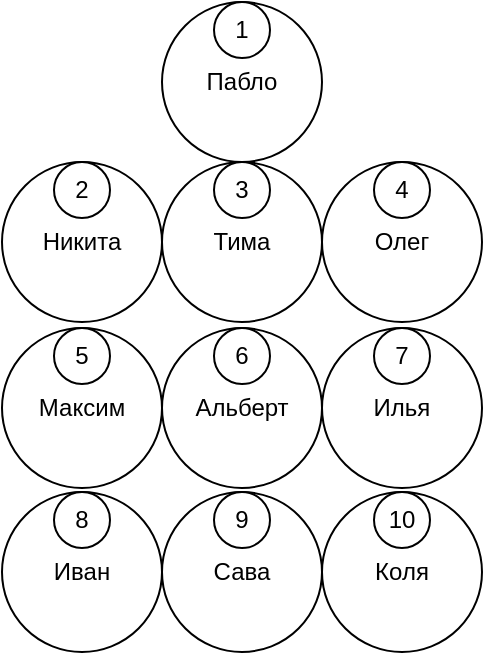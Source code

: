 <mxfile version="21.2.1" type="device" pages="7">
  <diagram id="g2N_UNIadDzeTsVGohkF" name="Person">
    <mxGraphModel dx="1290" dy="581" grid="1" gridSize="10" guides="1" tooltips="1" connect="1" arrows="1" fold="1" page="1" pageScale="1" pageWidth="827" pageHeight="1169" math="0" shadow="0">
      <root>
        <mxCell id="0" />
        <mxCell id="1" parent="0" />
        <mxCell id="5GPhck912dIkUcxgpBvx-1" value="Никита" style="ellipse;whiteSpace=wrap;html=1;aspect=fixed;" parent="1" vertex="1">
          <mxGeometry x="280" y="117" width="80" height="80" as="geometry" />
        </mxCell>
        <mxCell id="5GPhck912dIkUcxgpBvx-2" value="Тима" style="ellipse;whiteSpace=wrap;html=1;aspect=fixed;" parent="1" vertex="1">
          <mxGeometry x="360" y="117" width="80" height="80" as="geometry" />
        </mxCell>
        <mxCell id="5GPhck912dIkUcxgpBvx-3" value="Олег" style="ellipse;whiteSpace=wrap;html=1;aspect=fixed;" parent="1" vertex="1">
          <mxGeometry x="440" y="117" width="80" height="80" as="geometry" />
        </mxCell>
        <mxCell id="5GPhck912dIkUcxgpBvx-4" value="Максим" style="ellipse;whiteSpace=wrap;html=1;aspect=fixed;" parent="1" vertex="1">
          <mxGeometry x="280" y="200" width="80" height="80" as="geometry" />
        </mxCell>
        <mxCell id="5GPhck912dIkUcxgpBvx-5" value="Альберт" style="ellipse;whiteSpace=wrap;html=1;aspect=fixed;" parent="1" vertex="1">
          <mxGeometry x="360" y="200" width="80" height="80" as="geometry" />
        </mxCell>
        <mxCell id="5GPhck912dIkUcxgpBvx-6" value="Илья" style="ellipse;whiteSpace=wrap;html=1;aspect=fixed;" parent="1" vertex="1">
          <mxGeometry x="440" y="200" width="80" height="80" as="geometry" />
        </mxCell>
        <mxCell id="5GPhck912dIkUcxgpBvx-7" value="Иван" style="ellipse;whiteSpace=wrap;html=1;aspect=fixed;" parent="1" vertex="1">
          <mxGeometry x="280" y="282" width="80" height="80" as="geometry" />
        </mxCell>
        <mxCell id="5GPhck912dIkUcxgpBvx-8" value="Сава" style="ellipse;whiteSpace=wrap;html=1;aspect=fixed;" parent="1" vertex="1">
          <mxGeometry x="360" y="282" width="80" height="80" as="geometry" />
        </mxCell>
        <mxCell id="5GPhck912dIkUcxgpBvx-9" value="Коля" style="ellipse;whiteSpace=wrap;html=1;aspect=fixed;" parent="1" vertex="1">
          <mxGeometry x="440" y="282" width="80" height="80" as="geometry" />
        </mxCell>
        <mxCell id="5GPhck912dIkUcxgpBvx-10" value="2" style="ellipse;whiteSpace=wrap;html=1;aspect=fixed;" parent="1" vertex="1">
          <mxGeometry x="306" y="117" width="28" height="28" as="geometry" />
        </mxCell>
        <mxCell id="5GPhck912dIkUcxgpBvx-11" value="3" style="ellipse;whiteSpace=wrap;html=1;aspect=fixed;" parent="1" vertex="1">
          <mxGeometry x="386" y="117" width="28" height="28" as="geometry" />
        </mxCell>
        <mxCell id="5GPhck912dIkUcxgpBvx-12" value="4" style="ellipse;whiteSpace=wrap;html=1;aspect=fixed;" parent="1" vertex="1">
          <mxGeometry x="466" y="117" width="28" height="28" as="geometry" />
        </mxCell>
        <mxCell id="5GPhck912dIkUcxgpBvx-13" value="5" style="ellipse;whiteSpace=wrap;html=1;aspect=fixed;" parent="1" vertex="1">
          <mxGeometry x="306" y="200" width="28" height="28" as="geometry" />
        </mxCell>
        <mxCell id="5GPhck912dIkUcxgpBvx-14" value="6" style="ellipse;whiteSpace=wrap;html=1;aspect=fixed;" parent="1" vertex="1">
          <mxGeometry x="386" y="200" width="28" height="28" as="geometry" />
        </mxCell>
        <mxCell id="5GPhck912dIkUcxgpBvx-15" value="7" style="ellipse;whiteSpace=wrap;html=1;aspect=fixed;" parent="1" vertex="1">
          <mxGeometry x="466" y="200" width="28" height="28" as="geometry" />
        </mxCell>
        <mxCell id="5GPhck912dIkUcxgpBvx-16" value="8" style="ellipse;whiteSpace=wrap;html=1;aspect=fixed;" parent="1" vertex="1">
          <mxGeometry x="306" y="282" width="28" height="28" as="geometry" />
        </mxCell>
        <mxCell id="5GPhck912dIkUcxgpBvx-17" value="9" style="ellipse;whiteSpace=wrap;html=1;aspect=fixed;" parent="1" vertex="1">
          <mxGeometry x="386" y="282" width="28" height="28" as="geometry" />
        </mxCell>
        <mxCell id="5GPhck912dIkUcxgpBvx-18" value="10" style="ellipse;whiteSpace=wrap;html=1;aspect=fixed;" parent="1" vertex="1">
          <mxGeometry x="466" y="282" width="28" height="28" as="geometry" />
        </mxCell>
        <mxCell id="5GPhck912dIkUcxgpBvx-19" value="Пабло" style="ellipse;whiteSpace=wrap;html=1;aspect=fixed;" parent="1" vertex="1">
          <mxGeometry x="360" y="37" width="80" height="80" as="geometry" />
        </mxCell>
        <mxCell id="5GPhck912dIkUcxgpBvx-20" value="1" style="ellipse;whiteSpace=wrap;html=1;aspect=fixed;" parent="1" vertex="1">
          <mxGeometry x="386" y="37" width="28" height="28" as="geometry" />
        </mxCell>
      </root>
    </mxGraphModel>
  </diagram>
  <diagram id="rhARtyel5BZgoRktSe93" name="Book">
    <mxGraphModel dx="1290" dy="1750" grid="1" gridSize="10" guides="1" tooltips="1" connect="1" arrows="1" fold="1" page="1" pageScale="1" pageWidth="827" pageHeight="1169" math="0" shadow="0">
      <root>
        <mxCell id="0" />
        <mxCell id="1" parent="0" />
        <mxCell id="X7vgKXMZA00wUa8JFIAh-1" value="&lt;h1&gt;Легенда:&lt;/h1&gt;&lt;p&gt;&amp;nbsp;&amp;nbsp;&amp;nbsp;&amp;nbsp;&amp;nbsp; 1 - &#39;Джордж Оруэлл&#39;, N&#39;Антиутопия&#39;, 1949&lt;br&gt;&amp;nbsp;&amp;nbsp; &amp;nbsp;&amp;nbsp; 2 -Толкин Джон Рональд Руэл&#39;, &#39;Зарубежная проза&#39;, 1954),&lt;br&gt;&amp;nbsp;&amp;nbsp; &amp;nbsp;&amp;nbsp; 3 - &#39;Толкин Джон Рональд Руэл&#39;, &#39;Зарубежная проза&#39;, 1954),&lt;br&gt;&amp;nbsp;&amp;nbsp; &amp;nbsp;&amp;nbsp; 4 -&#39;Толкин Джон Рональд Руэл&#39;, &#39;Зарубежная проза&#39;, 1954),&lt;br&gt;&amp;nbsp;&amp;nbsp; &amp;nbsp;&amp;nbsp; 5 - &#39;Джером Сэлинджер&#39;, &#39;Роман&#39;, 1951),&lt;br&gt;&amp;nbsp;&amp;nbsp; &amp;nbsp;&amp;nbsp; 6 - &#39;Антуан де Сент-Экзюпери&#39;, &#39;Философская сказка&#39;, 1943),&lt;br&gt;&amp;nbsp;&amp;nbsp; &amp;nbsp;&amp;nbsp; 7 - , N&#39;Роберт Кийосаки&#39;, &#39;Бизнес&#39;, 1997),&lt;br&gt;&amp;nbsp;&amp;nbsp; &amp;nbsp;&amp;nbsp; 8 - &#39;Э. Л. Джеймс&#39;, &#39;Роман&#39;, 2011),&lt;br&gt;&amp;nbsp;&amp;nbsp; &amp;nbsp;&amp;nbsp; 9 - &#39;Лев Николаевич Толстой&#39;, &#39;Роман-эпопея&#39;, 1869&lt;br&gt;&amp;nbsp;&amp;nbsp; &amp;nbsp;&amp;nbsp; 10 - &#39;Фёдор Михайлович Достоевский&#39;, N&#39;Роман&#39;, 1866,&lt;br&gt;&amp;nbsp;&amp;nbsp; &amp;nbsp;&amp;nbsp; 11 -&amp;nbsp; &#39;&#39;Николай Васильевич Гоголь&#39;, &#39;Поэма&#39;, 1842,&lt;br&gt;&amp;nbsp;&amp;nbsp; &amp;nbsp;&amp;nbsp; 12 - Александр Сергеевич Пушкин&#39;, &#39;Историческая повесть&#39;, 1842;&lt;/p&gt;" style="text;html=1;strokeColor=none;fillColor=none;spacing=5;spacingTop=-20;whiteSpace=wrap;overflow=hidden;rounded=0;" parent="1" vertex="1">
          <mxGeometry x="407" width="420" height="270" as="geometry" />
        </mxCell>
        <mxCell id="X7vgKXMZA00wUa8JFIAh-2" value="" style="group" parent="1" vertex="1" connectable="0">
          <mxGeometry x="139" y="60" width="120" height="80" as="geometry" />
        </mxCell>
        <mxCell id="X7vgKXMZA00wUa8JFIAh-3" value="&lt;font style=&quot;font-size: 11px;&quot;&gt;Властелин Колец. Том 1. Братство кольца&lt;/font&gt;" style="ellipse;whiteSpace=wrap;html=1;" parent="X7vgKXMZA00wUa8JFIAh-2" vertex="1">
          <mxGeometry width="120" height="80" as="geometry" />
        </mxCell>
        <mxCell id="X7vgKXMZA00wUa8JFIAh-4" value="2" style="ellipse;whiteSpace=wrap;html=1;" parent="X7vgKXMZA00wUa8JFIAh-2" vertex="1">
          <mxGeometry x="35" width="50" height="30" as="geometry" />
        </mxCell>
        <mxCell id="X7vgKXMZA00wUa8JFIAh-5" value="" style="group" parent="1" vertex="1" connectable="0">
          <mxGeometry x="19" y="60" width="120" height="80" as="geometry" />
        </mxCell>
        <mxCell id="X7vgKXMZA00wUa8JFIAh-6" value="1984" style="ellipse;whiteSpace=wrap;html=1;" parent="X7vgKXMZA00wUa8JFIAh-5" vertex="1">
          <mxGeometry width="120" height="80" as="geometry" />
        </mxCell>
        <mxCell id="X7vgKXMZA00wUa8JFIAh-7" value="1" style="ellipse;whiteSpace=wrap;html=1;" parent="X7vgKXMZA00wUa8JFIAh-5" vertex="1">
          <mxGeometry x="35" width="50" height="30" as="geometry" />
        </mxCell>
        <mxCell id="X7vgKXMZA00wUa8JFIAh-8" value="" style="group" parent="1" vertex="1" connectable="0">
          <mxGeometry x="259" y="60" width="120" height="80" as="geometry" />
        </mxCell>
        <mxCell id="X7vgKXMZA00wUa8JFIAh-9" value="Властелин Колец. Том 2. Две крепости" style="ellipse;whiteSpace=wrap;html=1;" parent="X7vgKXMZA00wUa8JFIAh-8" vertex="1">
          <mxGeometry width="120" height="80" as="geometry" />
        </mxCell>
        <mxCell id="X7vgKXMZA00wUa8JFIAh-10" value="3" style="ellipse;whiteSpace=wrap;html=1;" parent="X7vgKXMZA00wUa8JFIAh-8" vertex="1">
          <mxGeometry x="35" width="50" height="30" as="geometry" />
        </mxCell>
        <mxCell id="X7vgKXMZA00wUa8JFIAh-11" value="" style="group" parent="1" vertex="1" connectable="0">
          <mxGeometry x="139" y="140" width="120" height="80" as="geometry" />
        </mxCell>
        <mxCell id="X7vgKXMZA00wUa8JFIAh-12" value="Над пропастью во ржи" style="ellipse;whiteSpace=wrap;html=1;" parent="X7vgKXMZA00wUa8JFIAh-11" vertex="1">
          <mxGeometry width="120" height="80" as="geometry" />
        </mxCell>
        <mxCell id="X7vgKXMZA00wUa8JFIAh-13" value="5" style="ellipse;whiteSpace=wrap;html=1;" parent="X7vgKXMZA00wUa8JFIAh-11" vertex="1">
          <mxGeometry x="35" width="50" height="30" as="geometry" />
        </mxCell>
        <mxCell id="X7vgKXMZA00wUa8JFIAh-14" value="" style="group" parent="1" vertex="1" connectable="0">
          <mxGeometry x="19" y="140" width="120" height="80" as="geometry" />
        </mxCell>
        <mxCell id="X7vgKXMZA00wUa8JFIAh-15" value="&lt;font style=&quot;font-size: 10px;&quot;&gt;Властелин Колец. Том 3. Возвращение короля&lt;/font&gt;" style="ellipse;whiteSpace=wrap;html=1;" parent="X7vgKXMZA00wUa8JFIAh-14" vertex="1">
          <mxGeometry width="120" height="80" as="geometry" />
        </mxCell>
        <mxCell id="X7vgKXMZA00wUa8JFIAh-16" value="4" style="ellipse;whiteSpace=wrap;html=1;" parent="X7vgKXMZA00wUa8JFIAh-14" vertex="1">
          <mxGeometry x="35" width="50" height="30" as="geometry" />
        </mxCell>
        <mxCell id="X7vgKXMZA00wUa8JFIAh-17" value="" style="group" parent="1" vertex="1" connectable="0">
          <mxGeometry x="20" y="220" width="120" height="80" as="geometry" />
        </mxCell>
        <mxCell id="X7vgKXMZA00wUa8JFIAh-18" value="Богатый папа" style="ellipse;whiteSpace=wrap;html=1;" parent="X7vgKXMZA00wUa8JFIAh-17" vertex="1">
          <mxGeometry width="120" height="80" as="geometry" />
        </mxCell>
        <mxCell id="X7vgKXMZA00wUa8JFIAh-19" value="7" style="ellipse;whiteSpace=wrap;html=1;" parent="X7vgKXMZA00wUa8JFIAh-17" vertex="1">
          <mxGeometry x="35" width="50" height="30" as="geometry" />
        </mxCell>
        <mxCell id="X7vgKXMZA00wUa8JFIAh-20" value="" style="group" parent="1" vertex="1" connectable="0">
          <mxGeometry x="139" y="220" width="120" height="80" as="geometry" />
        </mxCell>
        <mxCell id="X7vgKXMZA00wUa8JFIAh-21" value="Пятьдесят оттенков серого" style="ellipse;whiteSpace=wrap;html=1;" parent="X7vgKXMZA00wUa8JFIAh-20" vertex="1">
          <mxGeometry width="120" height="80" as="geometry" />
        </mxCell>
        <mxCell id="X7vgKXMZA00wUa8JFIAh-22" value="8" style="ellipse;whiteSpace=wrap;html=1;" parent="X7vgKXMZA00wUa8JFIAh-20" vertex="1">
          <mxGeometry x="35" width="50" height="30" as="geometry" />
        </mxCell>
        <mxCell id="X7vgKXMZA00wUa8JFIAh-23" value="" style="group" parent="1" vertex="1" connectable="0">
          <mxGeometry x="260" y="140" width="120" height="80" as="geometry" />
        </mxCell>
        <mxCell id="X7vgKXMZA00wUa8JFIAh-24" value="Маленький принц" style="ellipse;whiteSpace=wrap;html=1;" parent="X7vgKXMZA00wUa8JFIAh-23" vertex="1">
          <mxGeometry width="120" height="80" as="geometry" />
        </mxCell>
        <mxCell id="X7vgKXMZA00wUa8JFIAh-25" value="6" style="ellipse;whiteSpace=wrap;html=1;" parent="X7vgKXMZA00wUa8JFIAh-23" vertex="1">
          <mxGeometry x="35" width="50" height="30" as="geometry" />
        </mxCell>
        <mxCell id="X7vgKXMZA00wUa8JFIAh-26" value="" style="group" parent="1" vertex="1" connectable="0">
          <mxGeometry x="259" y="220" width="120" height="80" as="geometry" />
        </mxCell>
        <mxCell id="X7vgKXMZA00wUa8JFIAh-27" value="Война и мир" style="ellipse;whiteSpace=wrap;html=1;" parent="X7vgKXMZA00wUa8JFIAh-26" vertex="1">
          <mxGeometry width="120" height="80" as="geometry" />
        </mxCell>
        <mxCell id="X7vgKXMZA00wUa8JFIAh-28" value="9" style="ellipse;whiteSpace=wrap;html=1;" parent="X7vgKXMZA00wUa8JFIAh-26" vertex="1">
          <mxGeometry x="35" width="50" height="30" as="geometry" />
        </mxCell>
        <mxCell id="X7vgKXMZA00wUa8JFIAh-29" value="" style="group" parent="1" vertex="1" connectable="0">
          <mxGeometry x="139" y="300" width="120" height="80" as="geometry" />
        </mxCell>
        <mxCell id="X7vgKXMZA00wUa8JFIAh-30" value="Мёртвые души" style="ellipse;whiteSpace=wrap;html=1;" parent="X7vgKXMZA00wUa8JFIAh-29" vertex="1">
          <mxGeometry width="120" height="80" as="geometry" />
        </mxCell>
        <mxCell id="X7vgKXMZA00wUa8JFIAh-31" value="11" style="ellipse;whiteSpace=wrap;html=1;" parent="X7vgKXMZA00wUa8JFIAh-29" vertex="1">
          <mxGeometry x="35" width="50" height="30" as="geometry" />
        </mxCell>
        <mxCell id="X7vgKXMZA00wUa8JFIAh-32" value="" style="group" parent="1" vertex="1" connectable="0">
          <mxGeometry x="19" y="300" width="120" height="80" as="geometry" />
        </mxCell>
        <mxCell id="X7vgKXMZA00wUa8JFIAh-33" value="Преступлеение и наказание" style="ellipse;whiteSpace=wrap;html=1;" parent="X7vgKXMZA00wUa8JFIAh-32" vertex="1">
          <mxGeometry width="120" height="80" as="geometry" />
        </mxCell>
        <mxCell id="X7vgKXMZA00wUa8JFIAh-34" value="10" style="ellipse;whiteSpace=wrap;html=1;" parent="X7vgKXMZA00wUa8JFIAh-32" vertex="1">
          <mxGeometry x="35" width="50" height="30" as="geometry" />
        </mxCell>
        <mxCell id="X7vgKXMZA00wUa8JFIAh-35" value="" style="group" parent="1" vertex="1" connectable="0">
          <mxGeometry x="259" y="300" width="120" height="80" as="geometry" />
        </mxCell>
        <mxCell id="X7vgKXMZA00wUa8JFIAh-36" value="Капитанская дочка" style="ellipse;whiteSpace=wrap;html=1;" parent="X7vgKXMZA00wUa8JFIAh-35" vertex="1">
          <mxGeometry width="120" height="80" as="geometry" />
        </mxCell>
        <mxCell id="X7vgKXMZA00wUa8JFIAh-37" value="12" style="ellipse;whiteSpace=wrap;html=1;" parent="X7vgKXMZA00wUa8JFIAh-35" vertex="1">
          <mxGeometry x="35" width="50" height="30" as="geometry" />
        </mxCell>
      </root>
    </mxGraphModel>
  </diagram>
  <diagram id="EqSUBWW4p__0lMr3pQ8x" name="Author">
    <mxGraphModel dx="1290" dy="581" grid="1" gridSize="10" guides="1" tooltips="1" connect="1" arrows="1" fold="1" page="1" pageScale="1" pageWidth="827" pageHeight="1169" math="0" shadow="0">
      <root>
        <mxCell id="0" />
        <mxCell id="1" parent="0" />
        <mxCell id="IxE7HsN424z5InB9HsiU-1" value="Джордж Оруэлл" style="ellipse;whiteSpace=wrap;html=1;aspect=fixed;" parent="1" vertex="1">
          <mxGeometry x="294" y="110" width="80" height="80" as="geometry" />
        </mxCell>
        <mxCell id="IxE7HsN424z5InB9HsiU-2" value="&lt;font style=&quot;font-size: 11px;&quot;&gt;Толкин Джон Рональд Руэл&lt;/font&gt;" style="ellipse;whiteSpace=wrap;html=1;aspect=fixed;" parent="1" vertex="1">
          <mxGeometry x="374" y="110" width="80" height="80" as="geometry" />
        </mxCell>
        <mxCell id="IxE7HsN424z5InB9HsiU-3" value="Джером Сэлинджер" style="ellipse;whiteSpace=wrap;html=1;aspect=fixed;" parent="1" vertex="1">
          <mxGeometry x="454" y="110" width="80" height="80" as="geometry" />
        </mxCell>
        <mxCell id="IxE7HsN424z5InB9HsiU-4" value="1" style="ellipse;whiteSpace=wrap;html=1;aspect=fixed;" parent="1" vertex="1">
          <mxGeometry x="319" y="110" width="30" height="30" as="geometry" />
        </mxCell>
        <mxCell id="IxE7HsN424z5InB9HsiU-5" value="2" style="ellipse;whiteSpace=wrap;html=1;aspect=fixed;" parent="1" vertex="1">
          <mxGeometry x="399" y="110" width="30" height="30" as="geometry" />
        </mxCell>
        <mxCell id="IxE7HsN424z5InB9HsiU-6" value="3" style="ellipse;whiteSpace=wrap;html=1;aspect=fixed;" parent="1" vertex="1">
          <mxGeometry x="479" y="110" width="30" height="30" as="geometry" />
        </mxCell>
        <mxCell id="IxE7HsN424z5InB9HsiU-7" value="&lt;font style=&quot;font-size: 10px;&quot;&gt;Антуан де Сент-Экзюпери&lt;/font&gt;" style="ellipse;whiteSpace=wrap;html=1;aspect=fixed;" parent="1" vertex="1">
          <mxGeometry x="294" y="190" width="80" height="80" as="geometry" />
        </mxCell>
        <mxCell id="IxE7HsN424z5InB9HsiU-8" value="Роберт Кийосаки" style="ellipse;whiteSpace=wrap;html=1;aspect=fixed;" parent="1" vertex="1">
          <mxGeometry x="374" y="190" width="80" height="80" as="geometry" />
        </mxCell>
        <mxCell id="IxE7HsN424z5InB9HsiU-9" value="Э. Л. Джеймс" style="ellipse;whiteSpace=wrap;html=1;aspect=fixed;" parent="1" vertex="1">
          <mxGeometry x="454" y="190" width="80" height="80" as="geometry" />
        </mxCell>
        <mxCell id="IxE7HsN424z5InB9HsiU-10" value="4" style="ellipse;whiteSpace=wrap;html=1;aspect=fixed;" parent="1" vertex="1">
          <mxGeometry x="319" y="190" width="30" height="30" as="geometry" />
        </mxCell>
        <mxCell id="IxE7HsN424z5InB9HsiU-11" value="5" style="ellipse;whiteSpace=wrap;html=1;aspect=fixed;" parent="1" vertex="1">
          <mxGeometry x="399" y="190" width="30" height="30" as="geometry" />
        </mxCell>
        <mxCell id="IxE7HsN424z5InB9HsiU-12" value="6" style="ellipse;whiteSpace=wrap;html=1;aspect=fixed;" parent="1" vertex="1">
          <mxGeometry x="479" y="190" width="30" height="30" as="geometry" />
        </mxCell>
        <mxCell id="IxE7HsN424z5InB9HsiU-13" value="&lt;font style=&quot;font-size: 9px;&quot;&gt;Лев Николаевич Толстой&lt;/font&gt;" style="ellipse;whiteSpace=wrap;html=1;aspect=fixed;" parent="1" vertex="1">
          <mxGeometry x="294" y="270" width="80" height="80" as="geometry" />
        </mxCell>
        <mxCell id="IxE7HsN424z5InB9HsiU-14" value="&lt;font style=&quot;font-size: 10px;&quot;&gt;&amp;nbsp;&amp;nbsp;&amp;nbsp;&amp;nbsp;&amp;nbsp;&amp;nbsp;&amp;nbsp;&amp;nbsp;&amp;nbsp;&amp;nbsp;&amp;nbsp;&amp;nbsp;&amp;nbsp;&amp;nbsp;&amp;nbsp;&amp;nbsp;&amp;nbsp;&amp;nbsp;&amp;nbsp;&amp;nbsp;&amp;nbsp; Фёдор Михайлович Достоевский&lt;/font&gt;" style="ellipse;whiteSpace=wrap;html=1;aspect=fixed;" parent="1" vertex="1">
          <mxGeometry x="374" y="270" width="80" height="80" as="geometry" />
        </mxCell>
        <mxCell id="IxE7HsN424z5InB9HsiU-15" value="&lt;font style=&quot;font-size: 10px;&quot;&gt;&amp;nbsp;&amp;nbsp;&amp;nbsp;&amp;nbsp;&amp;nbsp;&amp;nbsp;&amp;nbsp;&amp;nbsp;&amp;nbsp;&amp;nbsp;&amp;nbsp;&amp;nbsp;&amp;nbsp;&amp;nbsp;&amp;nbsp;&amp;nbsp;&amp;nbsp;&amp;nbsp;&amp;nbsp;&amp;nbsp;&amp;nbsp;&amp;nbsp;&amp;nbsp;&amp;nbsp;&amp;nbsp;&amp;nbsp;&amp;nbsp;&amp;nbsp;&amp;nbsp; Николай&amp;nbsp; Васильевич Гоголь&lt;/font&gt;" style="ellipse;whiteSpace=wrap;html=1;aspect=fixed;" parent="1" vertex="1">
          <mxGeometry x="454" y="270" width="80" height="80" as="geometry" />
        </mxCell>
        <mxCell id="IxE7HsN424z5InB9HsiU-16" value="7" style="ellipse;whiteSpace=wrap;html=1;aspect=fixed;" parent="1" vertex="1">
          <mxGeometry x="319" y="270" width="30" height="30" as="geometry" />
        </mxCell>
        <mxCell id="IxE7HsN424z5InB9HsiU-17" value="8" style="ellipse;whiteSpace=wrap;html=1;aspect=fixed;" parent="1" vertex="1">
          <mxGeometry x="399" y="270" width="30" height="30" as="geometry" />
        </mxCell>
        <mxCell id="IxE7HsN424z5InB9HsiU-18" value="9" style="ellipse;whiteSpace=wrap;html=1;aspect=fixed;" parent="1" vertex="1">
          <mxGeometry x="479" y="270" width="30" height="30" as="geometry" />
        </mxCell>
        <mxCell id="IxE7HsN424z5InB9HsiU-19" value="&lt;font style=&quot;font-size: 11px;&quot;&gt;&amp;nbsp;&amp;nbsp;&amp;nbsp;&amp;nbsp;&amp;nbsp;&amp;nbsp;&amp;nbsp;&amp;nbsp;&amp;nbsp;&amp;nbsp;&amp;nbsp;&amp;nbsp;&amp;nbsp;&amp;nbsp;&amp;nbsp;&amp;nbsp;&amp;nbsp;&amp;nbsp;&amp;nbsp; Александр Сергеевич Пушкин&lt;/font&gt;" style="ellipse;whiteSpace=wrap;html=1;aspect=fixed;" parent="1" vertex="1">
          <mxGeometry x="374" y="350" width="80" height="80" as="geometry" />
        </mxCell>
        <mxCell id="IxE7HsN424z5InB9HsiU-20" value="10" style="ellipse;whiteSpace=wrap;html=1;aspect=fixed;" parent="1" vertex="1">
          <mxGeometry x="399" y="350" width="30" height="30" as="geometry" />
        </mxCell>
      </root>
    </mxGraphModel>
  </diagram>
  <diagram name="FriendOF" id="aviDoRiDJyqdEdvyFH3j">
    <mxGraphModel dx="1290" dy="581" grid="1" gridSize="10" guides="1" tooltips="1" connect="1" arrows="1" fold="1" page="1" pageScale="1" pageWidth="827" pageHeight="1169" math="0" shadow="0">
      <root>
        <mxCell id="0" />
        <mxCell id="1" parent="0" />
        <mxCell id="daD7phEPqM0XLVViOTGe-71" value="" style="group" parent="1" vertex="1" connectable="0">
          <mxGeometry x="154" y="397" width="80" height="80" as="geometry" />
        </mxCell>
        <mxCell id="daD7phEPqM0XLVViOTGe-59" value="Коля" style="ellipse;whiteSpace=wrap;html=1;aspect=fixed;" parent="daD7phEPqM0XLVViOTGe-71" vertex="1">
          <mxGeometry width="80" height="80" as="geometry" />
        </mxCell>
        <mxCell id="daD7phEPqM0XLVViOTGe-68" value="10" style="ellipse;whiteSpace=wrap;html=1;aspect=fixed;" parent="daD7phEPqM0XLVViOTGe-71" vertex="1">
          <mxGeometry x="26" width="28" height="28" as="geometry" />
        </mxCell>
        <mxCell id="daD7phEPqM0XLVViOTGe-72" value="" style="group" parent="1" vertex="1" connectable="0">
          <mxGeometry x="370" y="281" width="80" height="80" as="geometry" />
        </mxCell>
        <mxCell id="daD7phEPqM0XLVViOTGe-58" value="Сава" style="ellipse;whiteSpace=wrap;html=1;aspect=fixed;" parent="daD7phEPqM0XLVViOTGe-72" vertex="1">
          <mxGeometry width="80" height="80" as="geometry" />
        </mxCell>
        <mxCell id="daD7phEPqM0XLVViOTGe-67" value="9" style="ellipse;whiteSpace=wrap;html=1;aspect=fixed;" parent="daD7phEPqM0XLVViOTGe-72" vertex="1">
          <mxGeometry x="26" width="28" height="28" as="geometry" />
        </mxCell>
        <mxCell id="daD7phEPqM0XLVViOTGe-73" value="" style="group" parent="1" vertex="1" connectable="0">
          <mxGeometry x="276" y="433" width="80" height="80" as="geometry" />
        </mxCell>
        <mxCell id="daD7phEPqM0XLVViOTGe-57" value="Иван" style="ellipse;whiteSpace=wrap;html=1;aspect=fixed;" parent="daD7phEPqM0XLVViOTGe-73" vertex="1">
          <mxGeometry width="80" height="80" as="geometry" />
        </mxCell>
        <mxCell id="daD7phEPqM0XLVViOTGe-66" value="8" style="ellipse;whiteSpace=wrap;html=1;aspect=fixed;" parent="daD7phEPqM0XLVViOTGe-73" vertex="1">
          <mxGeometry x="26" width="28" height="28" as="geometry" />
        </mxCell>
        <mxCell id="daD7phEPqM0XLVViOTGe-74" value="" style="group" parent="1" vertex="1" connectable="0">
          <mxGeometry x="164" y="170" width="80" height="80" as="geometry" />
        </mxCell>
        <mxCell id="daD7phEPqM0XLVViOTGe-56" value="Илья" style="ellipse;whiteSpace=wrap;html=1;aspect=fixed;" parent="daD7phEPqM0XLVViOTGe-74" vertex="1">
          <mxGeometry width="80" height="80" as="geometry" />
        </mxCell>
        <mxCell id="daD7phEPqM0XLVViOTGe-65" value="7" style="ellipse;whiteSpace=wrap;html=1;aspect=fixed;" parent="daD7phEPqM0XLVViOTGe-74" vertex="1">
          <mxGeometry x="26" width="28" height="28" as="geometry" />
        </mxCell>
        <mxCell id="daD7phEPqM0XLVViOTGe-75" value="" style="group" parent="1" vertex="1" connectable="0">
          <mxGeometry x="433" y="173" width="80" height="80" as="geometry" />
        </mxCell>
        <mxCell id="daD7phEPqM0XLVViOTGe-54" value="Максим" style="ellipse;whiteSpace=wrap;html=1;aspect=fixed;" parent="daD7phEPqM0XLVViOTGe-75" vertex="1">
          <mxGeometry width="80" height="80" as="geometry" />
        </mxCell>
        <mxCell id="daD7phEPqM0XLVViOTGe-63" value="5" style="ellipse;whiteSpace=wrap;html=1;aspect=fixed;" parent="daD7phEPqM0XLVViOTGe-75" vertex="1">
          <mxGeometry x="26" width="28" height="28" as="geometry" />
        </mxCell>
        <mxCell id="daD7phEPqM0XLVViOTGe-76" value="" style="group" parent="1" vertex="1" connectable="0">
          <mxGeometry x="302" y="170" width="80" height="80" as="geometry" />
        </mxCell>
        <mxCell id="daD7phEPqM0XLVViOTGe-51" value="Никита" style="ellipse;whiteSpace=wrap;html=1;aspect=fixed;" parent="daD7phEPqM0XLVViOTGe-76" vertex="1">
          <mxGeometry width="80" height="80" as="geometry" />
        </mxCell>
        <mxCell id="daD7phEPqM0XLVViOTGe-60" value="2" style="ellipse;whiteSpace=wrap;html=1;aspect=fixed;" parent="daD7phEPqM0XLVViOTGe-76" vertex="1">
          <mxGeometry x="26" width="28" height="28" as="geometry" />
        </mxCell>
        <mxCell id="daD7phEPqM0XLVViOTGe-77" value="" style="group" parent="1" vertex="1" connectable="0">
          <mxGeometry x="209" y="283" width="80" height="80" as="geometry" />
        </mxCell>
        <mxCell id="daD7phEPqM0XLVViOTGe-53" value="Олег" style="ellipse;whiteSpace=wrap;html=1;aspect=fixed;" parent="daD7phEPqM0XLVViOTGe-77" vertex="1">
          <mxGeometry width="80" height="80" as="geometry" />
        </mxCell>
        <mxCell id="daD7phEPqM0XLVViOTGe-62" value="4" style="ellipse;whiteSpace=wrap;html=1;aspect=fixed;" parent="daD7phEPqM0XLVViOTGe-77" vertex="1">
          <mxGeometry x="26" width="28" height="28" as="geometry" />
        </mxCell>
        <mxCell id="daD7phEPqM0XLVViOTGe-78" value="" style="group" parent="1" vertex="1" connectable="0">
          <mxGeometry x="302" y="36" width="80" height="87" as="geometry" />
        </mxCell>
        <mxCell id="daD7phEPqM0XLVViOTGe-69" value="Пабло" style="ellipse;whiteSpace=wrap;html=1;aspect=fixed;" parent="daD7phEPqM0XLVViOTGe-78" vertex="1">
          <mxGeometry y="7" width="80" height="80" as="geometry" />
        </mxCell>
        <mxCell id="daD7phEPqM0XLVViOTGe-70" value="1" style="ellipse;whiteSpace=wrap;html=1;aspect=fixed;" parent="daD7phEPqM0XLVViOTGe-78" vertex="1">
          <mxGeometry x="26" width="28" height="28" as="geometry" />
        </mxCell>
        <mxCell id="daD7phEPqM0XLVViOTGe-79" value="" style="group" parent="1" vertex="1" connectable="0">
          <mxGeometry x="51" y="283" width="80" height="80" as="geometry" />
        </mxCell>
        <mxCell id="daD7phEPqM0XLVViOTGe-52" value="Тима" style="ellipse;whiteSpace=wrap;html=1;aspect=fixed;" parent="daD7phEPqM0XLVViOTGe-79" vertex="1">
          <mxGeometry width="80" height="80" as="geometry" />
        </mxCell>
        <mxCell id="daD7phEPqM0XLVViOTGe-61" value="3" style="ellipse;whiteSpace=wrap;html=1;aspect=fixed;" parent="daD7phEPqM0XLVViOTGe-79" vertex="1">
          <mxGeometry x="26" width="28" height="28" as="geometry" />
        </mxCell>
        <mxCell id="daD7phEPqM0XLVViOTGe-80" value="" style="group" parent="1" vertex="1" connectable="0">
          <mxGeometry x="492" y="410" width="80" height="80" as="geometry" />
        </mxCell>
        <mxCell id="daD7phEPqM0XLVViOTGe-55" value="Альберт" style="ellipse;whiteSpace=wrap;html=1;aspect=fixed;" parent="daD7phEPqM0XLVViOTGe-80" vertex="1">
          <mxGeometry width="80" height="80" as="geometry" />
        </mxCell>
        <mxCell id="daD7phEPqM0XLVViOTGe-64" value="6" style="ellipse;whiteSpace=wrap;html=1;aspect=fixed;" parent="daD7phEPqM0XLVViOTGe-80" vertex="1">
          <mxGeometry x="26" width="28" height="28" as="geometry" />
        </mxCell>
        <mxCell id="daD7phEPqM0XLVViOTGe-82" value="" style="endArrow=classic;html=1;rounded=0;" parent="1" source="daD7phEPqM0XLVViOTGe-69" target="daD7phEPqM0XLVViOTGe-51" edge="1">
          <mxGeometry width="50" height="50" relative="1" as="geometry">
            <mxPoint x="398" y="373" as="sourcePoint" />
            <mxPoint x="448" y="323" as="targetPoint" />
          </mxGeometry>
        </mxCell>
        <mxCell id="daD7phEPqM0XLVViOTGe-83" value="" style="endArrow=classic;html=1;rounded=0;" parent="1" source="daD7phEPqM0XLVViOTGe-69" target="daD7phEPqM0XLVViOTGe-54" edge="1">
          <mxGeometry width="50" height="50" relative="1" as="geometry">
            <mxPoint x="352" y="133" as="sourcePoint" />
            <mxPoint x="352" y="180" as="targetPoint" />
          </mxGeometry>
        </mxCell>
        <mxCell id="daD7phEPqM0XLVViOTGe-84" value="" style="endArrow=classic;html=1;rounded=0;" parent="1" source="daD7phEPqM0XLVViOTGe-69" target="daD7phEPqM0XLVViOTGe-56" edge="1">
          <mxGeometry width="50" height="50" relative="1" as="geometry">
            <mxPoint x="362" y="143" as="sourcePoint" />
            <mxPoint x="362" y="190" as="targetPoint" />
          </mxGeometry>
        </mxCell>
        <mxCell id="daD7phEPqM0XLVViOTGe-85" value="" style="endArrow=classic;html=1;rounded=0;" parent="1" source="daD7phEPqM0XLVViOTGe-51" target="daD7phEPqM0XLVViOTGe-53" edge="1">
          <mxGeometry width="50" height="50" relative="1" as="geometry">
            <mxPoint x="372" y="153" as="sourcePoint" />
            <mxPoint x="372" y="200" as="targetPoint" />
          </mxGeometry>
        </mxCell>
        <mxCell id="daD7phEPqM0XLVViOTGe-86" value="" style="endArrow=classic;html=1;rounded=0;" parent="1" source="daD7phEPqM0XLVViOTGe-51" target="daD7phEPqM0XLVViOTGe-54" edge="1">
          <mxGeometry width="50" height="50" relative="1" as="geometry">
            <mxPoint x="382" y="163" as="sourcePoint" />
            <mxPoint x="382" y="210" as="targetPoint" />
          </mxGeometry>
        </mxCell>
        <mxCell id="daD7phEPqM0XLVViOTGe-87" value="" style="endArrow=classic;html=1;rounded=0;" parent="1" source="daD7phEPqM0XLVViOTGe-51" target="daD7phEPqM0XLVViOTGe-56" edge="1">
          <mxGeometry width="50" height="50" relative="1" as="geometry">
            <mxPoint x="392" y="173" as="sourcePoint" />
            <mxPoint x="392" y="220" as="targetPoint" />
          </mxGeometry>
        </mxCell>
        <mxCell id="daD7phEPqM0XLVViOTGe-88" value="" style="endArrow=classic;html=1;rounded=0;" parent="1" source="daD7phEPqM0XLVViOTGe-53" target="daD7phEPqM0XLVViOTGe-56" edge="1">
          <mxGeometry width="50" height="50" relative="1" as="geometry">
            <mxPoint x="398" y="373" as="sourcePoint" />
            <mxPoint x="448" y="323" as="targetPoint" />
          </mxGeometry>
        </mxCell>
        <mxCell id="daD7phEPqM0XLVViOTGe-89" value="" style="endArrow=classic;html=1;rounded=0;" parent="1" source="daD7phEPqM0XLVViOTGe-54" target="daD7phEPqM0XLVViOTGe-58" edge="1">
          <mxGeometry width="50" height="50" relative="1" as="geometry">
            <mxPoint x="398" y="373" as="sourcePoint" />
            <mxPoint x="448" y="323" as="targetPoint" />
          </mxGeometry>
        </mxCell>
        <mxCell id="daD7phEPqM0XLVViOTGe-90" value="" style="endArrow=classic;html=1;rounded=0;" parent="1" source="daD7phEPqM0XLVViOTGe-54" target="daD7phEPqM0XLVViOTGe-56" edge="1">
          <mxGeometry width="50" height="50" relative="1" as="geometry">
            <mxPoint x="398" y="373" as="sourcePoint" />
            <mxPoint x="307" y="316" as="targetPoint" />
            <Array as="points">
              <mxPoint x="343" y="272" />
            </Array>
          </mxGeometry>
        </mxCell>
        <mxCell id="daD7phEPqM0XLVViOTGe-92" value="" style="endArrow=classic;html=1;rounded=0;" parent="1" source="daD7phEPqM0XLVViOTGe-56" target="daD7phEPqM0XLVViOTGe-58" edge="1">
          <mxGeometry width="50" height="50" relative="1" as="geometry">
            <mxPoint x="398" y="373" as="sourcePoint" />
            <mxPoint x="448" y="323" as="targetPoint" />
          </mxGeometry>
        </mxCell>
        <mxCell id="daD7phEPqM0XLVViOTGe-93" value="" style="endArrow=classic;html=1;rounded=0;" parent="1" source="daD7phEPqM0XLVViOTGe-58" target="daD7phEPqM0XLVViOTGe-59" edge="1">
          <mxGeometry width="50" height="50" relative="1" as="geometry">
            <mxPoint x="398" y="373" as="sourcePoint" />
            <mxPoint x="448" y="323" as="targetPoint" />
          </mxGeometry>
        </mxCell>
        <mxCell id="daD7phEPqM0XLVViOTGe-94" value="" style="endArrow=classic;html=1;rounded=0;" parent="1" source="daD7phEPqM0XLVViOTGe-57" target="daD7phEPqM0XLVViOTGe-58" edge="1">
          <mxGeometry width="50" height="50" relative="1" as="geometry">
            <mxPoint x="398" y="373" as="sourcePoint" />
            <mxPoint x="448" y="323" as="targetPoint" />
          </mxGeometry>
        </mxCell>
        <mxCell id="daD7phEPqM0XLVViOTGe-95" value="" style="endArrow=classic;html=1;rounded=0;" parent="1" source="daD7phEPqM0XLVViOTGe-52" target="daD7phEPqM0XLVViOTGe-56" edge="1">
          <mxGeometry width="50" height="50" relative="1" as="geometry">
            <mxPoint x="398" y="373" as="sourcePoint" />
            <mxPoint x="448" y="323" as="targetPoint" />
          </mxGeometry>
        </mxCell>
        <mxCell id="daD7phEPqM0XLVViOTGe-96" value="" style="endArrow=classic;html=1;rounded=0;" parent="1" source="daD7phEPqM0XLVViOTGe-52" target="daD7phEPqM0XLVViOTGe-59" edge="1">
          <mxGeometry width="50" height="50" relative="1" as="geometry">
            <mxPoint x="398" y="373" as="sourcePoint" />
            <mxPoint x="448" y="323" as="targetPoint" />
          </mxGeometry>
        </mxCell>
        <mxCell id="daD7phEPqM0XLVViOTGe-97" value="" style="endArrow=classic;html=1;rounded=0;entryX=0;entryY=0;entryDx=0;entryDy=0;" parent="1" source="daD7phEPqM0XLVViOTGe-56" target="daD7phEPqM0XLVViOTGe-57" edge="1">
          <mxGeometry width="50" height="50" relative="1" as="geometry">
            <mxPoint x="398" y="373" as="sourcePoint" />
            <mxPoint x="448" y="323" as="targetPoint" />
            <Array as="points">
              <mxPoint x="177" y="332" />
            </Array>
          </mxGeometry>
        </mxCell>
      </root>
    </mxGraphModel>
  </diagram>
  <diagram id="bZz8uxa_xIJda4jprCta" name="InterestedIN">
    <mxGraphModel dx="1290" dy="581" grid="1" gridSize="10" guides="1" tooltips="1" connect="1" arrows="1" fold="1" page="1" pageScale="1" pageWidth="827" pageHeight="1169" math="0" shadow="0">
      <root>
        <mxCell id="0" />
        <mxCell id="1" parent="0" />
        <mxCell id="GNAuKlG6XkZAuMKPEmYX-1" value="Никита" style="ellipse;whiteSpace=wrap;html=1;aspect=fixed;" parent="1" vertex="1">
          <mxGeometry x="130" y="7" width="80" height="80" as="geometry" />
        </mxCell>
        <mxCell id="DP-1GTvbLNddH6ltxcPB-31" style="edgeStyle=orthogonalEdgeStyle;rounded=0;orthogonalLoop=1;jettySize=auto;html=1;exitX=1;exitY=0.5;exitDx=0;exitDy=0;entryX=0;entryY=0.5;entryDx=0;entryDy=0;" parent="1" source="GNAuKlG6XkZAuMKPEmYX-2" target="DP-1GTvbLNddH6ltxcPB-3" edge="1">
          <mxGeometry relative="1" as="geometry" />
        </mxCell>
        <mxCell id="GNAuKlG6XkZAuMKPEmYX-2" value="Тима" style="ellipse;whiteSpace=wrap;html=1;aspect=fixed;" parent="1" vertex="1">
          <mxGeometry x="50" y="560" width="80" height="80" as="geometry" />
        </mxCell>
        <mxCell id="DP-1GTvbLNddH6ltxcPB-27" style="edgeStyle=orthogonalEdgeStyle;rounded=0;orthogonalLoop=1;jettySize=auto;html=1;exitX=0;exitY=0.5;exitDx=0;exitDy=0;entryX=1;entryY=0.5;entryDx=0;entryDy=0;" parent="1" source="GNAuKlG6XkZAuMKPEmYX-3" target="DP-1GTvbLNddH6ltxcPB-14" edge="1">
          <mxGeometry relative="1" as="geometry" />
        </mxCell>
        <mxCell id="GNAuKlG6XkZAuMKPEmYX-3" value="Олег" style="ellipse;whiteSpace=wrap;html=1;aspect=fixed;" parent="1" vertex="1">
          <mxGeometry x="707" y="630" width="80" height="80" as="geometry" />
        </mxCell>
        <mxCell id="DP-1GTvbLNddH6ltxcPB-21" style="edgeStyle=orthogonalEdgeStyle;rounded=0;orthogonalLoop=1;jettySize=auto;html=1;exitX=0.5;exitY=1;exitDx=0;exitDy=0;entryX=1;entryY=0.5;entryDx=0;entryDy=0;" parent="1" source="GNAuKlG6XkZAuMKPEmYX-4" target="DP-1GTvbLNddH6ltxcPB-1" edge="1">
          <mxGeometry relative="1" as="geometry" />
        </mxCell>
        <mxCell id="DP-1GTvbLNddH6ltxcPB-22" style="edgeStyle=orthogonalEdgeStyle;rounded=0;orthogonalLoop=1;jettySize=auto;html=1;exitX=0.5;exitY=1;exitDx=0;exitDy=0;entryX=0;entryY=0.5;entryDx=0;entryDy=0;" parent="1" source="GNAuKlG6XkZAuMKPEmYX-4" target="DP-1GTvbLNddH6ltxcPB-7" edge="1">
          <mxGeometry relative="1" as="geometry" />
        </mxCell>
        <mxCell id="DP-1GTvbLNddH6ltxcPB-23" style="edgeStyle=orthogonalEdgeStyle;rounded=0;orthogonalLoop=1;jettySize=auto;html=1;exitX=0.5;exitY=1;exitDx=0;exitDy=0;entryX=1;entryY=0.5;entryDx=0;entryDy=0;" parent="1" source="GNAuKlG6XkZAuMKPEmYX-4" target="DP-1GTvbLNddH6ltxcPB-2" edge="1">
          <mxGeometry relative="1" as="geometry" />
        </mxCell>
        <mxCell id="DP-1GTvbLNddH6ltxcPB-24" style="edgeStyle=orthogonalEdgeStyle;rounded=0;orthogonalLoop=1;jettySize=auto;html=1;exitX=0.5;exitY=1;exitDx=0;exitDy=0;entryX=0;entryY=0.5;entryDx=0;entryDy=0;" parent="1" source="GNAuKlG6XkZAuMKPEmYX-4" target="DP-1GTvbLNddH6ltxcPB-14" edge="1">
          <mxGeometry relative="1" as="geometry" />
        </mxCell>
        <mxCell id="GNAuKlG6XkZAuMKPEmYX-4" value="Максим" style="ellipse;whiteSpace=wrap;html=1;aspect=fixed;" parent="1" vertex="1">
          <mxGeometry x="436" y="350" width="80" height="80" as="geometry" />
        </mxCell>
        <mxCell id="GNAuKlG6XkZAuMKPEmYX-5" value="Альберт" style="ellipse;whiteSpace=wrap;html=1;aspect=fixed;" parent="1" vertex="1">
          <mxGeometry x="10" y="83" width="80" height="80" as="geometry" />
        </mxCell>
        <mxCell id="GNAuKlG6XkZAuMKPEmYX-6" value="Илья" style="ellipse;whiteSpace=wrap;html=1;aspect=fixed;" parent="1" vertex="1">
          <mxGeometry x="90" y="83" width="80" height="80" as="geometry" />
        </mxCell>
        <mxCell id="GNAuKlG6XkZAuMKPEmYX-7" value="Иван" style="ellipse;whiteSpace=wrap;html=1;aspect=fixed;" parent="1" vertex="1">
          <mxGeometry x="170" y="80" width="80" height="80" as="geometry" />
        </mxCell>
        <mxCell id="DP-1GTvbLNddH6ltxcPB-29" style="edgeStyle=orthogonalEdgeStyle;rounded=0;orthogonalLoop=1;jettySize=auto;html=1;exitX=0;exitY=0.5;exitDx=0;exitDy=0;entryX=1;entryY=0.5;entryDx=0;entryDy=0;" parent="1" source="GNAuKlG6XkZAuMKPEmYX-8" target="DP-1GTvbLNddH6ltxcPB-7" edge="1">
          <mxGeometry relative="1" as="geometry" />
        </mxCell>
        <mxCell id="GNAuKlG6XkZAuMKPEmYX-8" value="Сава" style="ellipse;whiteSpace=wrap;html=1;aspect=fixed;" parent="1" vertex="1">
          <mxGeometry x="722" y="490" width="80" height="80" as="geometry" />
        </mxCell>
        <mxCell id="DP-1GTvbLNddH6ltxcPB-25" value="" style="edgeStyle=orthogonalEdgeStyle;rounded=0;orthogonalLoop=1;jettySize=auto;html=1;" parent="1" source="GNAuKlG6XkZAuMKPEmYX-9" target="DP-1GTvbLNddH6ltxcPB-16" edge="1">
          <mxGeometry relative="1" as="geometry" />
        </mxCell>
        <mxCell id="GNAuKlG6XkZAuMKPEmYX-9" value="Коля" style="ellipse;whiteSpace=wrap;html=1;aspect=fixed;" parent="1" vertex="1">
          <mxGeometry x="650" y="220" width="80" height="80" as="geometry" />
        </mxCell>
        <mxCell id="GNAuKlG6XkZAuMKPEmYX-10" value="2" style="ellipse;whiteSpace=wrap;html=1;aspect=fixed;" parent="1" vertex="1">
          <mxGeometry x="156" y="7" width="28" height="28" as="geometry" />
        </mxCell>
        <mxCell id="GNAuKlG6XkZAuMKPEmYX-11" value="3" style="ellipse;whiteSpace=wrap;html=1;aspect=fixed;" parent="1" vertex="1">
          <mxGeometry x="76" y="560" width="28" height="28" as="geometry" />
        </mxCell>
        <mxCell id="GNAuKlG6XkZAuMKPEmYX-12" value="4" style="ellipse;whiteSpace=wrap;html=1;aspect=fixed;" parent="1" vertex="1">
          <mxGeometry x="733" y="630" width="28" height="28" as="geometry" />
        </mxCell>
        <mxCell id="GNAuKlG6XkZAuMKPEmYX-13" value="5" style="ellipse;whiteSpace=wrap;html=1;aspect=fixed;" parent="1" vertex="1">
          <mxGeometry x="462" y="350" width="28" height="28" as="geometry" />
        </mxCell>
        <mxCell id="GNAuKlG6XkZAuMKPEmYX-14" value="6" style="ellipse;whiteSpace=wrap;html=1;aspect=fixed;" parent="1" vertex="1">
          <mxGeometry x="36" y="83" width="28" height="28" as="geometry" />
        </mxCell>
        <mxCell id="GNAuKlG6XkZAuMKPEmYX-15" value="7" style="ellipse;whiteSpace=wrap;html=1;aspect=fixed;" parent="1" vertex="1">
          <mxGeometry x="116" y="83" width="28" height="28" as="geometry" />
        </mxCell>
        <mxCell id="GNAuKlG6XkZAuMKPEmYX-16" value="8" style="ellipse;whiteSpace=wrap;html=1;aspect=fixed;" parent="1" vertex="1">
          <mxGeometry x="196" y="80" width="28" height="28" as="geometry" />
        </mxCell>
        <mxCell id="GNAuKlG6XkZAuMKPEmYX-17" value="9" style="ellipse;whiteSpace=wrap;html=1;aspect=fixed;" parent="1" vertex="1">
          <mxGeometry x="748" y="490" width="28" height="28" as="geometry" />
        </mxCell>
        <mxCell id="GNAuKlG6XkZAuMKPEmYX-18" value="10" style="ellipse;whiteSpace=wrap;html=1;aspect=fixed;" parent="1" vertex="1">
          <mxGeometry x="676" y="220" width="28" height="28" as="geometry" />
        </mxCell>
        <mxCell id="GNAuKlG6XkZAuMKPEmYX-19" value="Пабло" style="ellipse;whiteSpace=wrap;html=1;aspect=fixed;" parent="1" vertex="1">
          <mxGeometry x="50" y="7" width="80" height="80" as="geometry" />
        </mxCell>
        <mxCell id="GNAuKlG6XkZAuMKPEmYX-20" value="1" style="ellipse;whiteSpace=wrap;html=1;aspect=fixed;" parent="1" vertex="1">
          <mxGeometry x="76" y="7" width="28" height="28" as="geometry" />
        </mxCell>
        <mxCell id="DP-1GTvbLNddH6ltxcPB-1" value="Джордж Оруэлл" style="hexagon;whiteSpace=wrap;html=1;aspect=fixed;" parent="1" vertex="1">
          <mxGeometry x="301" y="480" width="80" height="80" as="geometry" />
        </mxCell>
        <mxCell id="DP-1GTvbLNddH6ltxcPB-2" value="&lt;font style=&quot;font-size: 11px;&quot;&gt;Толкин Джон Рональд Руэл&lt;/font&gt;" style="hexagon;whiteSpace=wrap;html=1;aspect=fixed;" parent="1" vertex="1">
          <mxGeometry x="341" y="640" width="80" height="80" as="geometry" />
        </mxCell>
        <mxCell id="DP-1GTvbLNddH6ltxcPB-3" value="Джером Сэлинджер" style="hexagon;whiteSpace=wrap;html=1;aspect=fixed;" parent="1" vertex="1">
          <mxGeometry x="200" y="560" width="80" height="80" as="geometry" />
        </mxCell>
        <mxCell id="DP-1GTvbLNddH6ltxcPB-4" value="1" style="ellipse;whiteSpace=wrap;html=1;aspect=fixed;" parent="1" vertex="1">
          <mxGeometry x="326" y="480" width="30" height="30" as="geometry" />
        </mxCell>
        <mxCell id="DP-1GTvbLNddH6ltxcPB-5" value="2" style="ellipse;whiteSpace=wrap;html=1;aspect=fixed;" parent="1" vertex="1">
          <mxGeometry x="406" y="640" width="30" height="30" as="geometry" />
        </mxCell>
        <mxCell id="DP-1GTvbLNddH6ltxcPB-6" value="3" style="ellipse;whiteSpace=wrap;html=1;aspect=fixed;" parent="1" vertex="1">
          <mxGeometry x="225" y="560" width="30" height="30" as="geometry" />
        </mxCell>
        <mxCell id="DP-1GTvbLNddH6ltxcPB-7" value="&lt;font style=&quot;font-size: 10px;&quot;&gt;Антуан де Сент-Экзюпери&lt;/font&gt;" style="hexagon;whiteSpace=wrap;html=1;aspect=fixed;" parent="1" vertex="1">
          <mxGeometry x="557" y="490" width="80" height="80" as="geometry" />
        </mxCell>
        <mxCell id="DP-1GTvbLNddH6ltxcPB-8" value="Роберт Кийосаки" style="hexagon;whiteSpace=wrap;html=1;aspect=fixed;" parent="1" vertex="1">
          <mxGeometry x="310" width="80" height="80" as="geometry" />
        </mxCell>
        <mxCell id="DP-1GTvbLNddH6ltxcPB-9" value="Э. Л. Джеймс" style="hexagon;whiteSpace=wrap;html=1;aspect=fixed;" parent="1" vertex="1">
          <mxGeometry x="390" width="80" height="80" as="geometry" />
        </mxCell>
        <mxCell id="DP-1GTvbLNddH6ltxcPB-10" value="4" style="ellipse;whiteSpace=wrap;html=1;aspect=fixed;" parent="1" vertex="1">
          <mxGeometry x="582" y="490" width="30" height="30" as="geometry" />
        </mxCell>
        <mxCell id="DP-1GTvbLNddH6ltxcPB-11" value="5" style="ellipse;whiteSpace=wrap;html=1;aspect=fixed;" parent="1" vertex="1">
          <mxGeometry x="335" width="30" height="30" as="geometry" />
        </mxCell>
        <mxCell id="DP-1GTvbLNddH6ltxcPB-12" value="6" style="ellipse;whiteSpace=wrap;html=1;aspect=fixed;" parent="1" vertex="1">
          <mxGeometry x="415" width="30" height="30" as="geometry" />
        </mxCell>
        <mxCell id="DP-1GTvbLNddH6ltxcPB-13" value="&lt;font style=&quot;font-size: 9px;&quot;&gt;Лев Николаевич Толстой&lt;/font&gt;" style="hexagon;whiteSpace=wrap;html=1;aspect=fixed;" parent="1" vertex="1">
          <mxGeometry x="650" y="377" width="80" height="80" as="geometry" />
        </mxCell>
        <mxCell id="DP-1GTvbLNddH6ltxcPB-14" value="&lt;font style=&quot;font-size: 10px;&quot;&gt;&amp;nbsp;&amp;nbsp;&amp;nbsp;&amp;nbsp;&amp;nbsp;&amp;nbsp;&amp;nbsp;&amp;nbsp;&amp;nbsp;&amp;nbsp;&amp;nbsp;&amp;nbsp;&amp;nbsp;&amp;nbsp;&amp;nbsp;&amp;nbsp;&amp;nbsp;&amp;nbsp;&amp;nbsp;&amp;nbsp;&amp;nbsp; Фёдор Михайлович Достоевский&lt;/font&gt;" style="hexagon;whiteSpace=wrap;html=1;aspect=fixed;" parent="1" vertex="1">
          <mxGeometry x="547" y="630" width="80" height="80" as="geometry" />
        </mxCell>
        <mxCell id="DP-1GTvbLNddH6ltxcPB-15" value="&lt;font style=&quot;font-size: 10px;&quot;&gt;&amp;nbsp;&amp;nbsp;&amp;nbsp;&amp;nbsp;&amp;nbsp;&amp;nbsp;&amp;nbsp;&amp;nbsp;&amp;nbsp;&amp;nbsp;&amp;nbsp;&amp;nbsp;&amp;nbsp;&amp;nbsp;&amp;nbsp;&amp;nbsp;&amp;nbsp;&amp;nbsp;&amp;nbsp;&amp;nbsp;&amp;nbsp;&amp;nbsp;&amp;nbsp;&amp;nbsp;&amp;nbsp;&amp;nbsp;&amp;nbsp;&amp;nbsp;&amp;nbsp; Николай&amp;nbsp; Васильевич Гоголь&lt;/font&gt;" style="hexagon;whiteSpace=wrap;html=1;aspect=fixed;" parent="1" vertex="1">
          <mxGeometry x="390" y="80" width="80" height="80" as="geometry" />
        </mxCell>
        <mxCell id="DP-1GTvbLNddH6ltxcPB-16" value="7" style="ellipse;whiteSpace=wrap;html=1;aspect=fixed;" parent="1" vertex="1">
          <mxGeometry x="675" y="377" width="30" height="30" as="geometry" />
        </mxCell>
        <mxCell id="DP-1GTvbLNddH6ltxcPB-17" value="8" style="ellipse;whiteSpace=wrap;html=1;aspect=fixed;" parent="1" vertex="1">
          <mxGeometry x="572" y="630" width="30" height="30" as="geometry" />
        </mxCell>
        <mxCell id="DP-1GTvbLNddH6ltxcPB-18" value="9" style="ellipse;whiteSpace=wrap;html=1;aspect=fixed;" parent="1" vertex="1">
          <mxGeometry x="415" y="80" width="30" height="30" as="geometry" />
        </mxCell>
        <mxCell id="DP-1GTvbLNddH6ltxcPB-19" value="&lt;font style=&quot;font-size: 11px;&quot;&gt;&amp;nbsp;&amp;nbsp;&amp;nbsp;&amp;nbsp;&amp;nbsp;&amp;nbsp;&amp;nbsp;&amp;nbsp;&amp;nbsp;&amp;nbsp;&amp;nbsp;&amp;nbsp;&amp;nbsp;&amp;nbsp;&amp;nbsp;&amp;nbsp;&amp;nbsp;&amp;nbsp;&amp;nbsp; Александр Сергеевич Пушкин&lt;/font&gt;" style="hexagon;whiteSpace=wrap;html=1;aspect=fixed;" parent="1" vertex="1">
          <mxGeometry x="310" y="80" width="80" height="80" as="geometry" />
        </mxCell>
        <mxCell id="DP-1GTvbLNddH6ltxcPB-20" value="10" style="ellipse;whiteSpace=wrap;html=1;aspect=fixed;" parent="1" vertex="1">
          <mxGeometry x="335" y="80" width="30" height="30" as="geometry" />
        </mxCell>
      </root>
    </mxGraphModel>
  </diagram>
  <diagram id="E57Z6LNpOUuYdiZt4S5w" name="Wrote">
    <mxGraphModel dx="1290" dy="581" grid="1" gridSize="10" guides="1" tooltips="1" connect="1" arrows="1" fold="1" page="1" pageScale="1" pageWidth="827" pageHeight="1169" math="0" shadow="0">
      <root>
        <mxCell id="0" />
        <mxCell id="1" parent="0" />
        <mxCell id="HguedDNaLl30mT3gQwPx-39" style="edgeStyle=orthogonalEdgeStyle;rounded=0;orthogonalLoop=1;jettySize=auto;html=1;entryX=0;entryY=0.5;entryDx=0;entryDy=0;" parent="1" source="uhKIRvWGn8hic-DYcjdF-1" target="HguedDNaLl30mT3gQwPx-6" edge="1">
          <mxGeometry relative="1" as="geometry" />
        </mxCell>
        <mxCell id="uhKIRvWGn8hic-DYcjdF-1" value="Джордж Оруэлл" style="ellipse;whiteSpace=wrap;html=1;aspect=fixed;" parent="1" vertex="1">
          <mxGeometry x="120" width="80" height="80" as="geometry" />
        </mxCell>
        <mxCell id="HguedDNaLl30mT3gQwPx-40" value="" style="edgeStyle=orthogonalEdgeStyle;rounded=0;orthogonalLoop=1;jettySize=auto;html=1;" parent="1" source="uhKIRvWGn8hic-DYcjdF-2" target="HguedDNaLl30mT3gQwPx-9" edge="1">
          <mxGeometry relative="1" as="geometry" />
        </mxCell>
        <mxCell id="HguedDNaLl30mT3gQwPx-41" style="edgeStyle=orthogonalEdgeStyle;rounded=0;orthogonalLoop=1;jettySize=auto;html=1;exitX=1;exitY=0.5;exitDx=0;exitDy=0;entryX=0;entryY=0.5;entryDx=0;entryDy=0;" parent="1" source="uhKIRvWGn8hic-DYcjdF-2" target="HguedDNaLl30mT3gQwPx-3" edge="1">
          <mxGeometry relative="1" as="geometry" />
        </mxCell>
        <mxCell id="HguedDNaLl30mT3gQwPx-42" style="edgeStyle=orthogonalEdgeStyle;rounded=0;orthogonalLoop=1;jettySize=auto;html=1;exitX=1;exitY=0.5;exitDx=0;exitDy=0;" parent="1" source="uhKIRvWGn8hic-DYcjdF-2" target="HguedDNaLl30mT3gQwPx-15" edge="1">
          <mxGeometry relative="1" as="geometry" />
        </mxCell>
        <mxCell id="uhKIRvWGn8hic-DYcjdF-2" value="&lt;font style=&quot;font-size: 11px;&quot;&gt;Толкин Джон Рональд Руэл&lt;/font&gt;" style="ellipse;whiteSpace=wrap;html=1;aspect=fixed;" parent="1" vertex="1">
          <mxGeometry x="120" y="160" width="80" height="80" as="geometry" />
        </mxCell>
        <mxCell id="HguedDNaLl30mT3gQwPx-43" value="" style="edgeStyle=orthogonalEdgeStyle;rounded=0;orthogonalLoop=1;jettySize=auto;html=1;" parent="1" source="uhKIRvWGn8hic-DYcjdF-3" target="HguedDNaLl30mT3gQwPx-12" edge="1">
          <mxGeometry relative="1" as="geometry" />
        </mxCell>
        <mxCell id="uhKIRvWGn8hic-DYcjdF-3" value="Джером Сэлинджер" style="ellipse;whiteSpace=wrap;html=1;aspect=fixed;" parent="1" vertex="1">
          <mxGeometry x="461" width="80" height="80" as="geometry" />
        </mxCell>
        <mxCell id="uhKIRvWGn8hic-DYcjdF-4" value="1" style="ellipse;whiteSpace=wrap;html=1;aspect=fixed;" parent="1" vertex="1">
          <mxGeometry x="146" width="30" height="30" as="geometry" />
        </mxCell>
        <mxCell id="uhKIRvWGn8hic-DYcjdF-5" value="2" style="ellipse;whiteSpace=wrap;html=1;aspect=fixed;" parent="1" vertex="1">
          <mxGeometry x="145" y="160" width="30" height="30" as="geometry" />
        </mxCell>
        <mxCell id="uhKIRvWGn8hic-DYcjdF-6" value="3" style="ellipse;whiteSpace=wrap;html=1;aspect=fixed;" parent="1" vertex="1">
          <mxGeometry x="486" width="30" height="30" as="geometry" />
        </mxCell>
        <mxCell id="nXa-YLdTsBecFtEJoUHZ-1" value="" style="edgeStyle=orthogonalEdgeStyle;rounded=0;orthogonalLoop=1;jettySize=auto;html=1;" parent="1" source="uhKIRvWGn8hic-DYcjdF-7" target="HguedDNaLl30mT3gQwPx-24" edge="1">
          <mxGeometry relative="1" as="geometry" />
        </mxCell>
        <mxCell id="uhKIRvWGn8hic-DYcjdF-7" value="&lt;font style=&quot;font-size: 10px;&quot;&gt;Антуан де Сент-Экзюпери&lt;/font&gt;" style="ellipse;whiteSpace=wrap;html=1;aspect=fixed;" parent="1" vertex="1">
          <mxGeometry x="461" y="80" width="80" height="80" as="geometry" />
        </mxCell>
        <mxCell id="nXa-YLdTsBecFtEJoUHZ-2" style="edgeStyle=orthogonalEdgeStyle;rounded=0;orthogonalLoop=1;jettySize=auto;html=1;exitX=1;exitY=0.5;exitDx=0;exitDy=0;entryX=0;entryY=0.5;entryDx=0;entryDy=0;" parent="1" source="uhKIRvWGn8hic-DYcjdF-8" target="HguedDNaLl30mT3gQwPx-18" edge="1">
          <mxGeometry relative="1" as="geometry" />
        </mxCell>
        <mxCell id="uhKIRvWGn8hic-DYcjdF-8" value="Роберт Кийосаки" style="ellipse;whiteSpace=wrap;html=1;aspect=fixed;" parent="1" vertex="1">
          <mxGeometry x="461" y="161" width="80" height="80" as="geometry" />
        </mxCell>
        <mxCell id="nXa-YLdTsBecFtEJoUHZ-3" value="" style="edgeStyle=orthogonalEdgeStyle;rounded=0;orthogonalLoop=1;jettySize=auto;html=1;" parent="1" source="uhKIRvWGn8hic-DYcjdF-9" target="HguedDNaLl30mT3gQwPx-21" edge="1">
          <mxGeometry relative="1" as="geometry" />
        </mxCell>
        <mxCell id="uhKIRvWGn8hic-DYcjdF-9" value="Э. Л. Джеймс" style="ellipse;whiteSpace=wrap;html=1;aspect=fixed;" parent="1" vertex="1">
          <mxGeometry x="461" y="241" width="80" height="80" as="geometry" />
        </mxCell>
        <mxCell id="uhKIRvWGn8hic-DYcjdF-10" value="4" style="ellipse;whiteSpace=wrap;html=1;aspect=fixed;" parent="1" vertex="1">
          <mxGeometry x="486" y="80" width="30" height="30" as="geometry" />
        </mxCell>
        <mxCell id="uhKIRvWGn8hic-DYcjdF-11" value="5" style="ellipse;whiteSpace=wrap;html=1;aspect=fixed;" parent="1" vertex="1">
          <mxGeometry x="486" y="161" width="30" height="30" as="geometry" />
        </mxCell>
        <mxCell id="uhKIRvWGn8hic-DYcjdF-12" value="6" style="ellipse;whiteSpace=wrap;html=1;aspect=fixed;" parent="1" vertex="1">
          <mxGeometry x="486" y="241" width="30" height="30" as="geometry" />
        </mxCell>
        <mxCell id="nXa-YLdTsBecFtEJoUHZ-4" style="edgeStyle=orthogonalEdgeStyle;rounded=0;orthogonalLoop=1;jettySize=auto;html=1;exitX=1;exitY=0.5;exitDx=0;exitDy=0;entryX=0;entryY=0.5;entryDx=0;entryDy=0;" parent="1" source="uhKIRvWGn8hic-DYcjdF-13" target="HguedDNaLl30mT3gQwPx-27" edge="1">
          <mxGeometry relative="1" as="geometry" />
        </mxCell>
        <mxCell id="uhKIRvWGn8hic-DYcjdF-13" value="&lt;font style=&quot;font-size: 9px;&quot;&gt;Лев Николаевич Толстой&lt;/font&gt;" style="ellipse;whiteSpace=wrap;html=1;aspect=fixed;" parent="1" vertex="1">
          <mxGeometry x="461" y="320" width="80" height="80" as="geometry" />
        </mxCell>
        <mxCell id="nXa-YLdTsBecFtEJoUHZ-6" value="" style="edgeStyle=orthogonalEdgeStyle;rounded=0;orthogonalLoop=1;jettySize=auto;html=1;" parent="1" source="uhKIRvWGn8hic-DYcjdF-14" target="HguedDNaLl30mT3gQwPx-33" edge="1">
          <mxGeometry relative="1" as="geometry" />
        </mxCell>
        <mxCell id="uhKIRvWGn8hic-DYcjdF-14" value="&lt;font style=&quot;font-size: 10px;&quot;&gt;&amp;nbsp;&amp;nbsp;&amp;nbsp;&amp;nbsp;&amp;nbsp;&amp;nbsp;&amp;nbsp;&amp;nbsp;&amp;nbsp;&amp;nbsp;&amp;nbsp;&amp;nbsp;&amp;nbsp;&amp;nbsp;&amp;nbsp;&amp;nbsp;&amp;nbsp;&amp;nbsp;&amp;nbsp;&amp;nbsp;&amp;nbsp; Фёдор Михайлович Достоевский&lt;/font&gt;" style="ellipse;whiteSpace=wrap;html=1;aspect=fixed;" parent="1" vertex="1">
          <mxGeometry x="461" y="400" width="80" height="80" as="geometry" />
        </mxCell>
        <mxCell id="nXa-YLdTsBecFtEJoUHZ-7" value="" style="edgeStyle=orthogonalEdgeStyle;rounded=0;orthogonalLoop=1;jettySize=auto;html=1;" parent="1" source="uhKIRvWGn8hic-DYcjdF-15" target="HguedDNaLl30mT3gQwPx-30" edge="1">
          <mxGeometry relative="1" as="geometry" />
        </mxCell>
        <mxCell id="uhKIRvWGn8hic-DYcjdF-15" value="&lt;font style=&quot;font-size: 10px;&quot;&gt;&amp;nbsp;&amp;nbsp;&amp;nbsp;&amp;nbsp;&amp;nbsp;&amp;nbsp;&amp;nbsp;&amp;nbsp;&amp;nbsp;&amp;nbsp;&amp;nbsp;&amp;nbsp;&amp;nbsp;&amp;nbsp;&amp;nbsp;&amp;nbsp;&amp;nbsp;&amp;nbsp;&amp;nbsp;&amp;nbsp;&amp;nbsp;&amp;nbsp;&amp;nbsp;&amp;nbsp;&amp;nbsp;&amp;nbsp;&amp;nbsp;&amp;nbsp;&amp;nbsp; Николай&amp;nbsp; Васильевич Гоголь&lt;/font&gt;" style="ellipse;whiteSpace=wrap;html=1;aspect=fixed;" parent="1" vertex="1">
          <mxGeometry x="461" y="480" width="80" height="80" as="geometry" />
        </mxCell>
        <mxCell id="uhKIRvWGn8hic-DYcjdF-16" value="7" style="ellipse;whiteSpace=wrap;html=1;aspect=fixed;" parent="1" vertex="1">
          <mxGeometry x="486" y="320" width="30" height="30" as="geometry" />
        </mxCell>
        <mxCell id="uhKIRvWGn8hic-DYcjdF-17" value="8" style="ellipse;whiteSpace=wrap;html=1;aspect=fixed;" parent="1" vertex="1">
          <mxGeometry x="486" y="400" width="30" height="30" as="geometry" />
        </mxCell>
        <mxCell id="uhKIRvWGn8hic-DYcjdF-18" value="9" style="ellipse;whiteSpace=wrap;html=1;aspect=fixed;" parent="1" vertex="1">
          <mxGeometry x="486" y="480" width="30" height="30" as="geometry" />
        </mxCell>
        <mxCell id="nXa-YLdTsBecFtEJoUHZ-8" value="" style="edgeStyle=orthogonalEdgeStyle;rounded=0;orthogonalLoop=1;jettySize=auto;html=1;" parent="1" source="uhKIRvWGn8hic-DYcjdF-19" target="HguedDNaLl30mT3gQwPx-36" edge="1">
          <mxGeometry relative="1" as="geometry" />
        </mxCell>
        <mxCell id="uhKIRvWGn8hic-DYcjdF-19" value="&lt;font style=&quot;font-size: 11px;&quot;&gt;&amp;nbsp;&amp;nbsp;&amp;nbsp;&amp;nbsp;&amp;nbsp;&amp;nbsp;&amp;nbsp;&amp;nbsp;&amp;nbsp;&amp;nbsp;&amp;nbsp;&amp;nbsp;&amp;nbsp;&amp;nbsp;&amp;nbsp;&amp;nbsp;&amp;nbsp;&amp;nbsp;&amp;nbsp; Александр Сергеевич Пушкин&lt;/font&gt;" style="ellipse;whiteSpace=wrap;html=1;aspect=fixed;" parent="1" vertex="1">
          <mxGeometry x="461" y="560" width="80" height="80" as="geometry" />
        </mxCell>
        <mxCell id="uhKIRvWGn8hic-DYcjdF-20" value="10" style="ellipse;whiteSpace=wrap;html=1;aspect=fixed;" parent="1" vertex="1">
          <mxGeometry x="486" y="560" width="30" height="30" as="geometry" />
        </mxCell>
        <mxCell id="HguedDNaLl30mT3gQwPx-2" value="" style="group" parent="1" vertex="1" connectable="0">
          <mxGeometry x="284" y="80" width="120" height="80" as="geometry" />
        </mxCell>
        <mxCell id="HguedDNaLl30mT3gQwPx-3" value="&lt;font style=&quot;font-size: 11px;&quot;&gt;Властелин Колец. Том 1. Братство кольца&lt;/font&gt;" style="ellipse;whiteSpace=wrap;html=1;" parent="HguedDNaLl30mT3gQwPx-2" vertex="1">
          <mxGeometry width="120" height="80" as="geometry" />
        </mxCell>
        <mxCell id="HguedDNaLl30mT3gQwPx-4" value="2" style="ellipse;whiteSpace=wrap;html=1;" parent="HguedDNaLl30mT3gQwPx-2" vertex="1">
          <mxGeometry x="35" width="50" height="30" as="geometry" />
        </mxCell>
        <mxCell id="HguedDNaLl30mT3gQwPx-5" value="" style="group" parent="1" vertex="1" connectable="0">
          <mxGeometry x="284" width="120" height="80" as="geometry" />
        </mxCell>
        <mxCell id="HguedDNaLl30mT3gQwPx-6" value="1984" style="ellipse;whiteSpace=wrap;html=1;" parent="HguedDNaLl30mT3gQwPx-5" vertex="1">
          <mxGeometry width="120" height="80" as="geometry" />
        </mxCell>
        <mxCell id="HguedDNaLl30mT3gQwPx-7" value="1" style="ellipse;whiteSpace=wrap;html=1;" parent="HguedDNaLl30mT3gQwPx-5" vertex="1">
          <mxGeometry x="35" width="50" height="30" as="geometry" />
        </mxCell>
        <mxCell id="HguedDNaLl30mT3gQwPx-8" value="" style="group" parent="1" vertex="1" connectable="0">
          <mxGeometry x="284" y="160" width="120" height="80" as="geometry" />
        </mxCell>
        <mxCell id="HguedDNaLl30mT3gQwPx-9" value="Властелин Колец. Том 2. Две крепости" style="ellipse;whiteSpace=wrap;html=1;" parent="HguedDNaLl30mT3gQwPx-8" vertex="1">
          <mxGeometry width="120" height="80" as="geometry" />
        </mxCell>
        <mxCell id="HguedDNaLl30mT3gQwPx-10" value="3" style="ellipse;whiteSpace=wrap;html=1;" parent="HguedDNaLl30mT3gQwPx-8" vertex="1">
          <mxGeometry x="35" width="50" height="30" as="geometry" />
        </mxCell>
        <mxCell id="HguedDNaLl30mT3gQwPx-11" value="" style="group" parent="1" vertex="1" connectable="0">
          <mxGeometry x="651" y="5" width="120" height="80" as="geometry" />
        </mxCell>
        <mxCell id="HguedDNaLl30mT3gQwPx-12" value="Над пропастью во ржи" style="ellipse;whiteSpace=wrap;html=1;" parent="HguedDNaLl30mT3gQwPx-11" vertex="1">
          <mxGeometry y="-5" width="120" height="80" as="geometry" />
        </mxCell>
        <mxCell id="HguedDNaLl30mT3gQwPx-13" value="5" style="ellipse;whiteSpace=wrap;html=1;" parent="HguedDNaLl30mT3gQwPx-11" vertex="1">
          <mxGeometry x="35" y="-5" width="50" height="30" as="geometry" />
        </mxCell>
        <mxCell id="HguedDNaLl30mT3gQwPx-14" value="" style="group" parent="1" vertex="1" connectable="0">
          <mxGeometry x="284" y="240" width="120" height="80" as="geometry" />
        </mxCell>
        <mxCell id="HguedDNaLl30mT3gQwPx-15" value="&lt;font style=&quot;font-size: 10px;&quot;&gt;Властелин Колец. Том 3. Возвращение короля&lt;/font&gt;" style="ellipse;whiteSpace=wrap;html=1;" parent="HguedDNaLl30mT3gQwPx-14" vertex="1">
          <mxGeometry width="120" height="80" as="geometry" />
        </mxCell>
        <mxCell id="HguedDNaLl30mT3gQwPx-16" value="4" style="ellipse;whiteSpace=wrap;html=1;" parent="HguedDNaLl30mT3gQwPx-14" vertex="1">
          <mxGeometry x="35" width="50" height="30" as="geometry" />
        </mxCell>
        <mxCell id="HguedDNaLl30mT3gQwPx-17" value="" style="group" parent="1" vertex="1" connectable="0">
          <mxGeometry x="651" y="161" width="120" height="80" as="geometry" />
        </mxCell>
        <mxCell id="HguedDNaLl30mT3gQwPx-18" value="Богатый папа" style="ellipse;whiteSpace=wrap;html=1;" parent="HguedDNaLl30mT3gQwPx-17" vertex="1">
          <mxGeometry width="120" height="80" as="geometry" />
        </mxCell>
        <mxCell id="HguedDNaLl30mT3gQwPx-19" value="7" style="ellipse;whiteSpace=wrap;html=1;" parent="HguedDNaLl30mT3gQwPx-17" vertex="1">
          <mxGeometry x="35" width="50" height="30" as="geometry" />
        </mxCell>
        <mxCell id="HguedDNaLl30mT3gQwPx-20" value="" style="group" parent="1" vertex="1" connectable="0">
          <mxGeometry x="651" y="241" width="120" height="80" as="geometry" />
        </mxCell>
        <mxCell id="HguedDNaLl30mT3gQwPx-21" value="Пятьдесят оттенков серого" style="ellipse;whiteSpace=wrap;html=1;" parent="HguedDNaLl30mT3gQwPx-20" vertex="1">
          <mxGeometry width="120" height="80" as="geometry" />
        </mxCell>
        <mxCell id="HguedDNaLl30mT3gQwPx-22" value="8" style="ellipse;whiteSpace=wrap;html=1;" parent="HguedDNaLl30mT3gQwPx-20" vertex="1">
          <mxGeometry x="35" width="50" height="30" as="geometry" />
        </mxCell>
        <mxCell id="HguedDNaLl30mT3gQwPx-23" value="" style="group" parent="1" vertex="1" connectable="0">
          <mxGeometry x="651" y="80" width="120" height="80" as="geometry" />
        </mxCell>
        <mxCell id="HguedDNaLl30mT3gQwPx-24" value="Маленький принц" style="ellipse;whiteSpace=wrap;html=1;" parent="HguedDNaLl30mT3gQwPx-23" vertex="1">
          <mxGeometry width="120" height="80" as="geometry" />
        </mxCell>
        <mxCell id="HguedDNaLl30mT3gQwPx-25" value="6" style="ellipse;whiteSpace=wrap;html=1;" parent="HguedDNaLl30mT3gQwPx-23" vertex="1">
          <mxGeometry x="35" width="50" height="30" as="geometry" />
        </mxCell>
        <mxCell id="HguedDNaLl30mT3gQwPx-26" value="" style="group" parent="1" vertex="1" connectable="0">
          <mxGeometry x="651" y="320" width="120" height="80" as="geometry" />
        </mxCell>
        <mxCell id="HguedDNaLl30mT3gQwPx-27" value="Война и мир" style="ellipse;whiteSpace=wrap;html=1;" parent="HguedDNaLl30mT3gQwPx-26" vertex="1">
          <mxGeometry width="120" height="80" as="geometry" />
        </mxCell>
        <mxCell id="HguedDNaLl30mT3gQwPx-28" value="9" style="ellipse;whiteSpace=wrap;html=1;" parent="HguedDNaLl30mT3gQwPx-26" vertex="1">
          <mxGeometry x="35" width="50" height="30" as="geometry" />
        </mxCell>
        <mxCell id="HguedDNaLl30mT3gQwPx-29" value="" style="group" parent="1" vertex="1" connectable="0">
          <mxGeometry x="651" y="480" width="120" height="80" as="geometry" />
        </mxCell>
        <mxCell id="HguedDNaLl30mT3gQwPx-30" value="Мёртвые души" style="ellipse;whiteSpace=wrap;html=1;" parent="HguedDNaLl30mT3gQwPx-29" vertex="1">
          <mxGeometry width="120" height="80" as="geometry" />
        </mxCell>
        <mxCell id="HguedDNaLl30mT3gQwPx-31" value="11" style="ellipse;whiteSpace=wrap;html=1;" parent="HguedDNaLl30mT3gQwPx-29" vertex="1">
          <mxGeometry x="35" width="50" height="30" as="geometry" />
        </mxCell>
        <mxCell id="HguedDNaLl30mT3gQwPx-32" value="" style="group" parent="1" vertex="1" connectable="0">
          <mxGeometry x="651" y="400" width="120" height="80" as="geometry" />
        </mxCell>
        <mxCell id="HguedDNaLl30mT3gQwPx-33" value="Преступлеение и наказание" style="ellipse;whiteSpace=wrap;html=1;" parent="HguedDNaLl30mT3gQwPx-32" vertex="1">
          <mxGeometry width="120" height="80" as="geometry" />
        </mxCell>
        <mxCell id="HguedDNaLl30mT3gQwPx-34" value="10" style="ellipse;whiteSpace=wrap;html=1;" parent="HguedDNaLl30mT3gQwPx-32" vertex="1">
          <mxGeometry x="35" width="50" height="30" as="geometry" />
        </mxCell>
        <mxCell id="HguedDNaLl30mT3gQwPx-35" value="" style="group" parent="1" vertex="1" connectable="0">
          <mxGeometry x="651" y="560" width="120" height="80" as="geometry" />
        </mxCell>
        <mxCell id="HguedDNaLl30mT3gQwPx-36" value="Капитанская дочка" style="ellipse;whiteSpace=wrap;html=1;" parent="HguedDNaLl30mT3gQwPx-35" vertex="1">
          <mxGeometry width="120" height="80" as="geometry" />
        </mxCell>
        <mxCell id="HguedDNaLl30mT3gQwPx-37" value="12" style="ellipse;whiteSpace=wrap;html=1;" parent="HguedDNaLl30mT3gQwPx-35" vertex="1">
          <mxGeometry x="35" width="50" height="30" as="geometry" />
        </mxCell>
      </root>
    </mxGraphModel>
  </diagram>
  <diagram id="lPXyhiG-giBR3VV_ZLNx" name="Read">
    <mxGraphModel dx="1290" dy="581" grid="1" gridSize="10" guides="1" tooltips="1" connect="1" arrows="1" fold="1" page="1" pageScale="1" pageWidth="827" pageHeight="1169" math="0" shadow="0">
      <root>
        <mxCell id="0" />
        <mxCell id="1" parent="0" />
        <mxCell id="S5TK7hvr23X7ROO0YuRE-65" style="edgeStyle=orthogonalEdgeStyle;rounded=0;orthogonalLoop=1;jettySize=auto;html=1;exitX=0.5;exitY=0;exitDx=0;exitDy=0;entryX=1;entryY=0.5;entryDx=0;entryDy=0;" parent="1" source="2pN3_cbnhyw3Y0MyZcY--16" target="S5TK7hvr23X7ROO0YuRE-27" edge="1">
          <mxGeometry relative="1" as="geometry">
            <mxPoint x="750" y="1060" as="targetPoint" />
            <Array as="points">
              <mxPoint x="390" y="1380" />
              <mxPoint x="750" y="1380" />
              <mxPoint x="750" y="984" />
            </Array>
          </mxGeometry>
        </mxCell>
        <mxCell id="S5TK7hvr23X7ROO0YuRE-64" style="edgeStyle=orthogonalEdgeStyle;rounded=0;orthogonalLoop=1;jettySize=auto;html=1;exitX=0.5;exitY=0;exitDx=0;exitDy=0;entryX=0.5;entryY=1;entryDx=0;entryDy=0;" parent="1" source="2pN3_cbnhyw3Y0MyZcY--16" target="S5TK7hvr23X7ROO0YuRE-33" edge="1">
          <mxGeometry relative="1" as="geometry">
            <Array as="points">
              <mxPoint x="390" y="1310" />
              <mxPoint x="580" y="1310" />
            </Array>
          </mxGeometry>
        </mxCell>
        <mxCell id="S5TK7hvr23X7ROO0YuRE-42" style="edgeStyle=orthogonalEdgeStyle;rounded=0;orthogonalLoop=1;jettySize=auto;html=1;exitX=0.5;exitY=1;exitDx=0;exitDy=0;entryX=0.5;entryY=0;entryDx=0;entryDy=0;" parent="1" source="2pN3_cbnhyw3Y0MyZcY--1" target="S5TK7hvr23X7ROO0YuRE-25" edge="1">
          <mxGeometry relative="1" as="geometry" />
        </mxCell>
        <mxCell id="S5TK7hvr23X7ROO0YuRE-43" style="edgeStyle=orthogonalEdgeStyle;rounded=0;orthogonalLoop=1;jettySize=auto;html=1;exitX=0.5;exitY=1;exitDx=0;exitDy=0;entryX=0.5;entryY=0;entryDx=0;entryDy=0;" parent="1" source="2pN3_cbnhyw3Y0MyZcY--1" target="S5TK7hvr23X7ROO0YuRE-28" edge="1">
          <mxGeometry relative="1" as="geometry" />
        </mxCell>
        <mxCell id="2pN3_cbnhyw3Y0MyZcY--1" value="Никита" style="ellipse;whiteSpace=wrap;html=1;aspect=fixed;" parent="1" vertex="1">
          <mxGeometry x="620" y="745" width="80" height="80" as="geometry" />
        </mxCell>
        <mxCell id="S5TK7hvr23X7ROO0YuRE-44" style="edgeStyle=orthogonalEdgeStyle;rounded=0;orthogonalLoop=1;jettySize=auto;html=1;exitX=0.5;exitY=1;exitDx=0;exitDy=0;entryX=0.5;entryY=0;entryDx=0;entryDy=0;" parent="1" source="2pN3_cbnhyw3Y0MyZcY--2" target="S5TK7hvr23X7ROO0YuRE-31" edge="1">
          <mxGeometry relative="1" as="geometry" />
        </mxCell>
        <mxCell id="2pN3_cbnhyw3Y0MyZcY--2" value="Тима" style="ellipse;whiteSpace=wrap;html=1;aspect=fixed;" parent="1" vertex="1">
          <mxGeometry x="40" y="920" width="80" height="80" as="geometry" />
        </mxCell>
        <mxCell id="S5TK7hvr23X7ROO0YuRE-45" style="edgeStyle=orthogonalEdgeStyle;rounded=0;orthogonalLoop=1;jettySize=auto;html=1;exitX=0.5;exitY=1;exitDx=0;exitDy=0;entryX=1;entryY=0.5;entryDx=0;entryDy=0;" parent="1" source="2pN3_cbnhyw3Y0MyZcY--3" target="S5TK7hvr23X7ROO0YuRE-33" edge="1">
          <mxGeometry relative="1" as="geometry">
            <Array as="points">
              <mxPoint x="700" y="1080" />
            </Array>
          </mxGeometry>
        </mxCell>
        <mxCell id="2pN3_cbnhyw3Y0MyZcY--3" value="Олег" style="ellipse;whiteSpace=wrap;html=1;aspect=fixed;" parent="1" vertex="1">
          <mxGeometry x="660" y="900" width="80" height="80" as="geometry" />
        </mxCell>
        <mxCell id="S5TK7hvr23X7ROO0YuRE-47" style="edgeStyle=orthogonalEdgeStyle;rounded=0;orthogonalLoop=1;jettySize=auto;html=1;exitX=1;exitY=0.5;exitDx=0;exitDy=0;" parent="1" source="2pN3_cbnhyw3Y0MyZcY--4" target="S5TK7hvr23X7ROO0YuRE-3" edge="1">
          <mxGeometry relative="1" as="geometry" />
        </mxCell>
        <mxCell id="S5TK7hvr23X7ROO0YuRE-48" style="edgeStyle=orthogonalEdgeStyle;rounded=0;orthogonalLoop=1;jettySize=auto;html=1;exitX=1;exitY=0.5;exitDx=0;exitDy=0;entryX=0.5;entryY=1;entryDx=0;entryDy=0;" parent="1" source="2pN3_cbnhyw3Y0MyZcY--4" target="S5TK7hvr23X7ROO0YuRE-9" edge="1">
          <mxGeometry relative="1" as="geometry" />
        </mxCell>
        <mxCell id="S5TK7hvr23X7ROO0YuRE-49" style="edgeStyle=orthogonalEdgeStyle;rounded=0;orthogonalLoop=1;jettySize=auto;html=1;exitX=1;exitY=0.5;exitDx=0;exitDy=0;entryX=0.5;entryY=1;entryDx=0;entryDy=0;" parent="1" source="2pN3_cbnhyw3Y0MyZcY--4" target="S5TK7hvr23X7ROO0YuRE-15" edge="1">
          <mxGeometry relative="1" as="geometry" />
        </mxCell>
        <mxCell id="S5TK7hvr23X7ROO0YuRE-50" style="edgeStyle=orthogonalEdgeStyle;rounded=0;orthogonalLoop=1;jettySize=auto;html=1;exitX=1;exitY=0.5;exitDx=0;exitDy=0;entryX=0.5;entryY=1;entryDx=0;entryDy=0;" parent="1" source="2pN3_cbnhyw3Y0MyZcY--4" target="S5TK7hvr23X7ROO0YuRE-24" edge="1">
          <mxGeometry relative="1" as="geometry">
            <Array as="points">
              <mxPoint x="380" y="850" />
              <mxPoint x="380" y="870" />
              <mxPoint x="510" y="870" />
            </Array>
          </mxGeometry>
        </mxCell>
        <mxCell id="S5TK7hvr23X7ROO0YuRE-51" style="edgeStyle=orthogonalEdgeStyle;rounded=0;orthogonalLoop=1;jettySize=auto;html=1;exitX=1;exitY=0.5;exitDx=0;exitDy=0;entryX=0;entryY=0.5;entryDx=0;entryDy=0;" parent="1" source="2pN3_cbnhyw3Y0MyZcY--4" target="S5TK7hvr23X7ROO0YuRE-27" edge="1">
          <mxGeometry relative="1" as="geometry">
            <Array as="points">
              <mxPoint x="340" y="850" />
              <mxPoint x="340" y="984" />
            </Array>
          </mxGeometry>
        </mxCell>
        <mxCell id="S5TK7hvr23X7ROO0YuRE-52" style="edgeStyle=orthogonalEdgeStyle;rounded=0;orthogonalLoop=1;jettySize=auto;html=1;exitX=1;exitY=0.5;exitDx=0;exitDy=0;entryX=0;entryY=0.5;entryDx=0;entryDy=0;" parent="1" source="2pN3_cbnhyw3Y0MyZcY--4" target="S5TK7hvr23X7ROO0YuRE-33" edge="1">
          <mxGeometry relative="1" as="geometry" />
        </mxCell>
        <mxCell id="S5TK7hvr23X7ROO0YuRE-53" style="edgeStyle=orthogonalEdgeStyle;rounded=0;orthogonalLoop=1;jettySize=auto;html=1;exitX=1;exitY=0.5;exitDx=0;exitDy=0;entryX=1;entryY=0.5;entryDx=0;entryDy=0;" parent="1" source="2pN3_cbnhyw3Y0MyZcY--4" target="S5TK7hvr23X7ROO0YuRE-30" edge="1">
          <mxGeometry relative="1" as="geometry" />
        </mxCell>
        <mxCell id="S5TK7hvr23X7ROO0YuRE-54" style="edgeStyle=orthogonalEdgeStyle;rounded=0;orthogonalLoop=1;jettySize=auto;html=1;exitX=1;exitY=0.5;exitDx=0;exitDy=0;entryX=0.5;entryY=0;entryDx=0;entryDy=0;" parent="1" source="2pN3_cbnhyw3Y0MyZcY--4" target="S5TK7hvr23X7ROO0YuRE-37" edge="1">
          <mxGeometry relative="1" as="geometry" />
        </mxCell>
        <mxCell id="2pN3_cbnhyw3Y0MyZcY--4" value="Максим" style="ellipse;whiteSpace=wrap;html=1;aspect=fixed;" parent="1" vertex="1">
          <mxGeometry x="40" y="810" width="80" height="80" as="geometry" />
        </mxCell>
        <mxCell id="S5TK7hvr23X7ROO0YuRE-55" style="edgeStyle=orthogonalEdgeStyle;rounded=0;orthogonalLoop=1;jettySize=auto;html=1;exitX=0.5;exitY=1;exitDx=0;exitDy=0;" parent="1" source="2pN3_cbnhyw3Y0MyZcY--5" target="S5TK7hvr23X7ROO0YuRE-19" edge="1">
          <mxGeometry relative="1" as="geometry" />
        </mxCell>
        <mxCell id="S5TK7hvr23X7ROO0YuRE-56" style="edgeStyle=orthogonalEdgeStyle;rounded=0;orthogonalLoop=1;jettySize=auto;html=1;exitX=0.5;exitY=1;exitDx=0;exitDy=0;entryX=0.5;entryY=0;entryDx=0;entryDy=0;" parent="1" source="2pN3_cbnhyw3Y0MyZcY--5" target="S5TK7hvr23X7ROO0YuRE-22" edge="1">
          <mxGeometry relative="1" as="geometry" />
        </mxCell>
        <mxCell id="2pN3_cbnhyw3Y0MyZcY--5" value="Альберт" style="ellipse;whiteSpace=wrap;html=1;aspect=fixed;" parent="1" vertex="1">
          <mxGeometry x="580" y="310" width="80" height="80" as="geometry" />
        </mxCell>
        <mxCell id="2pN3_cbnhyw3Y0MyZcY--6" value="Илья" style="ellipse;whiteSpace=wrap;html=1;aspect=fixed;" parent="1" vertex="1">
          <mxGeometry x="350" y="1130" width="80" height="80" as="geometry" />
        </mxCell>
        <mxCell id="S5TK7hvr23X7ROO0YuRE-66" style="edgeStyle=orthogonalEdgeStyle;rounded=0;orthogonalLoop=1;jettySize=auto;html=1;exitX=0;exitY=0.5;exitDx=0;exitDy=0;entryX=0.5;entryY=1;entryDx=0;entryDy=0;" parent="1" source="2pN3_cbnhyw3Y0MyZcY--7" target="S5TK7hvr23X7ROO0YuRE-30" edge="1">
          <mxGeometry relative="1" as="geometry" />
        </mxCell>
        <mxCell id="S5TK7hvr23X7ROO0YuRE-67" style="edgeStyle=orthogonalEdgeStyle;rounded=0;orthogonalLoop=1;jettySize=auto;html=1;exitX=0;exitY=0.5;exitDx=0;exitDy=0;entryX=0.5;entryY=1;entryDx=0;entryDy=0;" parent="1" source="2pN3_cbnhyw3Y0MyZcY--7" target="S5TK7hvr23X7ROO0YuRE-36" edge="1">
          <mxGeometry relative="1" as="geometry" />
        </mxCell>
        <mxCell id="2pN3_cbnhyw3Y0MyZcY--7" value="Иван" style="ellipse;whiteSpace=wrap;html=1;aspect=fixed;" parent="1" vertex="1">
          <mxGeometry x="350" y="1270" width="80" height="80" as="geometry" />
        </mxCell>
        <mxCell id="S5TK7hvr23X7ROO0YuRE-68" style="edgeStyle=orthogonalEdgeStyle;rounded=0;orthogonalLoop=1;jettySize=auto;html=1;exitX=0;exitY=0.5;exitDx=0;exitDy=0;entryX=0.5;entryY=0;entryDx=0;entryDy=0;" parent="1" source="2pN3_cbnhyw3Y0MyZcY--8" target="S5TK7hvr23X7ROO0YuRE-7" edge="1">
          <mxGeometry relative="1" as="geometry">
            <Array as="points">
              <mxPoint x="480" y="650" />
              <mxPoint x="480" y="450" />
              <mxPoint x="80" y="450" />
            </Array>
          </mxGeometry>
        </mxCell>
        <mxCell id="S5TK7hvr23X7ROO0YuRE-69" style="edgeStyle=orthogonalEdgeStyle;rounded=0;orthogonalLoop=1;jettySize=auto;html=1;exitX=1;exitY=0.5;exitDx=0;exitDy=0;entryX=1;entryY=0.5;entryDx=0;entryDy=0;" parent="1" source="2pN3_cbnhyw3Y0MyZcY--8" target="S5TK7hvr23X7ROO0YuRE-12" edge="1">
          <mxGeometry relative="1" as="geometry">
            <mxPoint x="800" y="1270" as="targetPoint" />
            <Array as="points">
              <mxPoint x="810" y="650" />
              <mxPoint x="810" y="1250" />
            </Array>
          </mxGeometry>
        </mxCell>
        <mxCell id="2pN3_cbnhyw3Y0MyZcY--8" value="Сава" style="ellipse;whiteSpace=wrap;html=1;aspect=fixed;" parent="1" vertex="1">
          <mxGeometry x="530" y="610" width="80" height="80" as="geometry" />
        </mxCell>
        <mxCell id="2pN3_cbnhyw3Y0MyZcY--9" value="Коля" style="ellipse;whiteSpace=wrap;html=1;aspect=fixed;" parent="1" vertex="1">
          <mxGeometry x="634" y="1130" width="80" height="80" as="geometry" />
        </mxCell>
        <mxCell id="2pN3_cbnhyw3Y0MyZcY--10" value="2" style="ellipse;whiteSpace=wrap;html=1;aspect=fixed;" parent="1" vertex="1">
          <mxGeometry x="646" y="745" width="28" height="28" as="geometry" />
        </mxCell>
        <mxCell id="2pN3_cbnhyw3Y0MyZcY--11" value="3" style="ellipse;whiteSpace=wrap;html=1;aspect=fixed;" parent="1" vertex="1">
          <mxGeometry x="66" y="920" width="28" height="28" as="geometry" />
        </mxCell>
        <mxCell id="2pN3_cbnhyw3Y0MyZcY--12" value="4" style="ellipse;whiteSpace=wrap;html=1;aspect=fixed;" parent="1" vertex="1">
          <mxGeometry x="686" y="900" width="28" height="28" as="geometry" />
        </mxCell>
        <mxCell id="S5TK7hvr23X7ROO0YuRE-46" value="" style="edgeStyle=orthogonalEdgeStyle;rounded=0;orthogonalLoop=1;jettySize=auto;html=1;" parent="1" source="2pN3_cbnhyw3Y0MyZcY--13" target="S5TK7hvr23X7ROO0YuRE-6" edge="1">
          <mxGeometry relative="1" as="geometry" />
        </mxCell>
        <mxCell id="2pN3_cbnhyw3Y0MyZcY--13" value="5" style="ellipse;whiteSpace=wrap;html=1;aspect=fixed;" parent="1" vertex="1">
          <mxGeometry x="66" y="810" width="28" height="28" as="geometry" />
        </mxCell>
        <mxCell id="2pN3_cbnhyw3Y0MyZcY--14" value="6" style="ellipse;whiteSpace=wrap;html=1;aspect=fixed;" parent="1" vertex="1">
          <mxGeometry x="606" y="310" width="28" height="28" as="geometry" />
        </mxCell>
        <mxCell id="S5TK7hvr23X7ROO0YuRE-57" style="edgeStyle=orthogonalEdgeStyle;rounded=0;orthogonalLoop=1;jettySize=auto;html=1;exitX=0.5;exitY=0;exitDx=0;exitDy=0;entryX=1;entryY=1;entryDx=0;entryDy=0;" parent="1" source="2pN3_cbnhyw3Y0MyZcY--15" target="S5TK7hvr23X7ROO0YuRE-6" edge="1">
          <mxGeometry relative="1" as="geometry" />
        </mxCell>
        <mxCell id="S5TK7hvr23X7ROO0YuRE-58" style="edgeStyle=orthogonalEdgeStyle;rounded=0;orthogonalLoop=1;jettySize=auto;html=1;exitX=0.5;exitY=0;exitDx=0;exitDy=0;entryX=0.7;entryY=0.963;entryDx=0;entryDy=0;entryPerimeter=0;" parent="1" source="2pN3_cbnhyw3Y0MyZcY--15" target="S5TK7hvr23X7ROO0YuRE-3" edge="1">
          <mxGeometry relative="1" as="geometry">
            <Array as="points">
              <mxPoint x="390" y="910" />
              <mxPoint x="224" y="910" />
            </Array>
          </mxGeometry>
        </mxCell>
        <mxCell id="S5TK7hvr23X7ROO0YuRE-60" style="edgeStyle=orthogonalEdgeStyle;rounded=0;orthogonalLoop=1;jettySize=auto;html=1;exitX=0.5;exitY=0;exitDx=0;exitDy=0;" parent="1" source="2pN3_cbnhyw3Y0MyZcY--15" target="S5TK7hvr23X7ROO0YuRE-13" edge="1">
          <mxGeometry relative="1" as="geometry">
            <Array as="points">
              <mxPoint x="540" y="1130" />
            </Array>
          </mxGeometry>
        </mxCell>
        <mxCell id="S5TK7hvr23X7ROO0YuRE-61" style="edgeStyle=orthogonalEdgeStyle;rounded=0;orthogonalLoop=1;jettySize=auto;html=1;exitX=0.5;exitY=0;exitDx=0;exitDy=0;entryX=0.5;entryY=1;entryDx=0;entryDy=0;" parent="1" source="2pN3_cbnhyw3Y0MyZcY--15" target="S5TK7hvr23X7ROO0YuRE-24" edge="1">
          <mxGeometry relative="1" as="geometry">
            <Array as="points">
              <mxPoint x="390" y="950" />
              <mxPoint x="510" y="950" />
            </Array>
          </mxGeometry>
        </mxCell>
        <mxCell id="2pN3_cbnhyw3Y0MyZcY--15" value="7" style="ellipse;whiteSpace=wrap;html=1;aspect=fixed;" parent="1" vertex="1">
          <mxGeometry x="376" y="1130" width="28" height="28" as="geometry" />
        </mxCell>
        <mxCell id="2pN3_cbnhyw3Y0MyZcY--16" value="8" style="ellipse;whiteSpace=wrap;html=1;aspect=fixed;" parent="1" vertex="1">
          <mxGeometry x="376" y="1270" width="28" height="28" as="geometry" />
        </mxCell>
        <mxCell id="2pN3_cbnhyw3Y0MyZcY--17" value="9" style="ellipse;whiteSpace=wrap;html=1;aspect=fixed;" parent="1" vertex="1">
          <mxGeometry x="556" y="610" width="28" height="28" as="geometry" />
        </mxCell>
        <mxCell id="S5TK7hvr23X7ROO0YuRE-70" style="edgeStyle=orthogonalEdgeStyle;rounded=0;orthogonalLoop=1;jettySize=auto;html=1;exitX=0.5;exitY=0;exitDx=0;exitDy=0;entryX=1;entryY=0.5;entryDx=0;entryDy=0;" parent="1" source="2pN3_cbnhyw3Y0MyZcY--18" target="S5TK7hvr23X7ROO0YuRE-33" edge="1">
          <mxGeometry relative="1" as="geometry" />
        </mxCell>
        <mxCell id="2pN3_cbnhyw3Y0MyZcY--18" value="10" style="ellipse;whiteSpace=wrap;html=1;aspect=fixed;" parent="1" vertex="1">
          <mxGeometry x="660" y="1130" width="28" height="28" as="geometry" />
        </mxCell>
        <mxCell id="S5TK7hvr23X7ROO0YuRE-38" style="edgeStyle=orthogonalEdgeStyle;rounded=0;orthogonalLoop=1;jettySize=auto;html=1;exitX=0.5;exitY=1;exitDx=0;exitDy=0;entryX=0.5;entryY=0;entryDx=0;entryDy=0;" parent="1" source="2pN3_cbnhyw3Y0MyZcY--19" target="S5TK7hvr23X7ROO0YuRE-7" edge="1">
          <mxGeometry relative="1" as="geometry" />
        </mxCell>
        <mxCell id="S5TK7hvr23X7ROO0YuRE-39" style="edgeStyle=orthogonalEdgeStyle;rounded=0;orthogonalLoop=1;jettySize=auto;html=1;exitX=0.5;exitY=1;exitDx=0;exitDy=0;" parent="1" source="2pN3_cbnhyw3Y0MyZcY--19" target="S5TK7hvr23X7ROO0YuRE-4" edge="1">
          <mxGeometry relative="1" as="geometry" />
        </mxCell>
        <mxCell id="S5TK7hvr23X7ROO0YuRE-40" style="edgeStyle=orthogonalEdgeStyle;rounded=0;orthogonalLoop=1;jettySize=auto;html=1;exitX=0.5;exitY=1;exitDx=0;exitDy=0;entryX=0.5;entryY=0;entryDx=0;entryDy=0;" parent="1" source="2pN3_cbnhyw3Y0MyZcY--19" target="S5TK7hvr23X7ROO0YuRE-10" edge="1">
          <mxGeometry relative="1" as="geometry" />
        </mxCell>
        <mxCell id="S5TK7hvr23X7ROO0YuRE-41" style="edgeStyle=orthogonalEdgeStyle;rounded=0;orthogonalLoop=1;jettySize=auto;html=1;exitX=0.5;exitY=1;exitDx=0;exitDy=0;entryX=0.5;entryY=0;entryDx=0;entryDy=0;" parent="1" source="2pN3_cbnhyw3Y0MyZcY--19" target="S5TK7hvr23X7ROO0YuRE-16" edge="1">
          <mxGeometry relative="1" as="geometry" />
        </mxCell>
        <mxCell id="S5TK7hvr23X7ROO0YuRE-73" style="edgeStyle=orthogonalEdgeStyle;rounded=0;orthogonalLoop=1;jettySize=auto;html=1;exitX=0.5;exitY=1;exitDx=0;exitDy=0;entryX=0;entryY=0.5;entryDx=0;entryDy=0;" parent="1" source="2pN3_cbnhyw3Y0MyZcY--19" target="S5TK7hvr23X7ROO0YuRE-30" edge="1">
          <mxGeometry relative="1" as="geometry">
            <Array as="points">
              <mxPoint x="266" y="520" />
              <mxPoint x="10" y="520" />
              <mxPoint x="10" y="1110" />
            </Array>
          </mxGeometry>
        </mxCell>
        <mxCell id="2pN3_cbnhyw3Y0MyZcY--19" value="Пабло" style="ellipse;whiteSpace=wrap;html=1;aspect=fixed;" parent="1" vertex="1">
          <mxGeometry x="226" y="480" width="80" height="80" as="geometry" />
        </mxCell>
        <mxCell id="2pN3_cbnhyw3Y0MyZcY--20" value="1" style="ellipse;whiteSpace=wrap;html=1;aspect=fixed;" parent="1" vertex="1">
          <mxGeometry x="252" y="480" width="28" height="28" as="geometry" />
        </mxCell>
        <mxCell id="S5TK7hvr23X7ROO0YuRE-1" value="&lt;h1&gt;Легенда:&lt;/h1&gt;&lt;p&gt;&amp;nbsp;&amp;nbsp;&amp;nbsp;&amp;nbsp;&amp;nbsp; 1 - &#39;Джордж Оруэлл&#39;, N&#39;Антиутопия&#39;, 1949&lt;br&gt;&amp;nbsp;&amp;nbsp; &amp;nbsp;&amp;nbsp; 2 -Толкин Джон Рональд Руэл&#39;, &#39;Зарубежная проза&#39;, 1954),&lt;br&gt;&amp;nbsp;&amp;nbsp; &amp;nbsp;&amp;nbsp; 3 - &#39;Толкин Джон Рональд Руэл&#39;, &#39;Зарубежная проза&#39;, 1954),&lt;br&gt;&amp;nbsp;&amp;nbsp; &amp;nbsp;&amp;nbsp; 4 -&#39;Толкин Джон Рональд Руэл&#39;, &#39;Зарубежная проза&#39;, 1954),&lt;br&gt;&amp;nbsp;&amp;nbsp; &amp;nbsp;&amp;nbsp; 5 - &#39;Джером Сэлинджер&#39;, &#39;Роман&#39;, 1951),&lt;br&gt;&amp;nbsp;&amp;nbsp; &amp;nbsp;&amp;nbsp; 6 - &#39;Антуан де Сент-Экзюпери&#39;, &#39;Философская сказка&#39;, 1943),&lt;br&gt;&amp;nbsp;&amp;nbsp; &amp;nbsp;&amp;nbsp; 7 - , N&#39;Роберт Кийосаки&#39;, &#39;Бизнес&#39;, 1997),&lt;br&gt;&amp;nbsp;&amp;nbsp; &amp;nbsp;&amp;nbsp; 8 - &#39;Э. Л. Джеймс&#39;, &#39;Роман&#39;, 2011),&lt;br&gt;&amp;nbsp;&amp;nbsp; &amp;nbsp;&amp;nbsp; 9 - &#39;Лев Николаевич Толстой&#39;, &#39;Роман-эпопея&#39;, 1869&lt;br&gt;&amp;nbsp;&amp;nbsp; &amp;nbsp;&amp;nbsp; 10 - &#39;Фёдор Михайлович Достоевский&#39;, N&#39;Роман&#39;, 1866,&lt;br&gt;&amp;nbsp;&amp;nbsp; &amp;nbsp;&amp;nbsp; 11 -&amp;nbsp; &#39;&#39;Николай Васильевич Гоголь&#39;, &#39;Поэма&#39;, 1842,&lt;br&gt;&amp;nbsp;&amp;nbsp; &amp;nbsp;&amp;nbsp; 12 - Александр Сергеевич Пушкин&#39;, &#39;Историческая повесть&#39;, 1842;&lt;/p&gt;" style="text;html=1;strokeColor=none;fillColor=none;spacing=5;spacingTop=-20;whiteSpace=wrap;overflow=hidden;rounded=0;" parent="1" vertex="1">
          <mxGeometry x="204" y="10" width="420" height="270" as="geometry" />
        </mxCell>
        <mxCell id="S5TK7hvr23X7ROO0YuRE-2" value="" style="group" parent="1" vertex="1" connectable="0">
          <mxGeometry x="140" y="650" width="120" height="80" as="geometry" />
        </mxCell>
        <mxCell id="S5TK7hvr23X7ROO0YuRE-3" value="&lt;font style=&quot;font-size: 11px;&quot;&gt;Властелин Колец. Том 1. Братство кольца&lt;/font&gt;" style="ellipse;whiteSpace=wrap;html=1;" parent="S5TK7hvr23X7ROO0YuRE-2" vertex="1">
          <mxGeometry width="120" height="80" as="geometry" />
        </mxCell>
        <mxCell id="S5TK7hvr23X7ROO0YuRE-4" value="2" style="ellipse;whiteSpace=wrap;html=1;" parent="S5TK7hvr23X7ROO0YuRE-2" vertex="1">
          <mxGeometry x="35" width="50" height="30" as="geometry" />
        </mxCell>
        <mxCell id="S5TK7hvr23X7ROO0YuRE-5" value="" style="group" parent="1" vertex="1" connectable="0">
          <mxGeometry x="20" y="650" width="120" height="80" as="geometry" />
        </mxCell>
        <mxCell id="S5TK7hvr23X7ROO0YuRE-6" value="1984" style="ellipse;whiteSpace=wrap;html=1;" parent="S5TK7hvr23X7ROO0YuRE-5" vertex="1">
          <mxGeometry width="120" height="80" as="geometry" />
        </mxCell>
        <mxCell id="S5TK7hvr23X7ROO0YuRE-7" value="1" style="ellipse;whiteSpace=wrap;html=1;" parent="S5TK7hvr23X7ROO0YuRE-5" vertex="1">
          <mxGeometry x="35" width="50" height="30" as="geometry" />
        </mxCell>
        <mxCell id="S5TK7hvr23X7ROO0YuRE-8" value="" style="group" parent="1" vertex="1" connectable="0">
          <mxGeometry x="260" y="650" width="120" height="80" as="geometry" />
        </mxCell>
        <mxCell id="S5TK7hvr23X7ROO0YuRE-9" value="Властелин Колец. Том 2. Две крепости" style="ellipse;whiteSpace=wrap;html=1;" parent="S5TK7hvr23X7ROO0YuRE-8" vertex="1">
          <mxGeometry width="120" height="80" as="geometry" />
        </mxCell>
        <mxCell id="S5TK7hvr23X7ROO0YuRE-10" value="3" style="ellipse;whiteSpace=wrap;html=1;" parent="S5TK7hvr23X7ROO0YuRE-8" vertex="1">
          <mxGeometry x="35" width="50" height="30" as="geometry" />
        </mxCell>
        <mxCell id="S5TK7hvr23X7ROO0YuRE-11" value="" style="group" parent="1" vertex="1" connectable="0">
          <mxGeometry x="480" y="1210" width="120" height="80" as="geometry" />
        </mxCell>
        <mxCell id="S5TK7hvr23X7ROO0YuRE-12" value="Над пропастью во ржи" style="ellipse;whiteSpace=wrap;html=1;" parent="S5TK7hvr23X7ROO0YuRE-11" vertex="1">
          <mxGeometry width="120" height="80" as="geometry" />
        </mxCell>
        <mxCell id="S5TK7hvr23X7ROO0YuRE-13" value="5" style="ellipse;whiteSpace=wrap;html=1;" parent="S5TK7hvr23X7ROO0YuRE-11" vertex="1">
          <mxGeometry x="35" width="50" height="30" as="geometry" />
        </mxCell>
        <mxCell id="S5TK7hvr23X7ROO0YuRE-14" value="" style="group" parent="1" vertex="1" connectable="0">
          <mxGeometry x="380" y="650" width="120" height="80" as="geometry" />
        </mxCell>
        <mxCell id="S5TK7hvr23X7ROO0YuRE-15" value="&lt;font style=&quot;font-size: 10px;&quot;&gt;Властелин Колец. Том 3. Возвращение короля&lt;/font&gt;" style="ellipse;whiteSpace=wrap;html=1;" parent="S5TK7hvr23X7ROO0YuRE-14" vertex="1">
          <mxGeometry width="120" height="80" as="geometry" />
        </mxCell>
        <mxCell id="S5TK7hvr23X7ROO0YuRE-16" value="4" style="ellipse;whiteSpace=wrap;html=1;" parent="S5TK7hvr23X7ROO0YuRE-14" vertex="1">
          <mxGeometry x="35" width="50" height="30" as="geometry" />
        </mxCell>
        <mxCell id="S5TK7hvr23X7ROO0YuRE-17" value="" style="group" parent="1" vertex="1" connectable="0">
          <mxGeometry x="500" y="460" width="120" height="80" as="geometry" />
        </mxCell>
        <mxCell id="S5TK7hvr23X7ROO0YuRE-18" value="Богатый папа" style="ellipse;whiteSpace=wrap;html=1;" parent="S5TK7hvr23X7ROO0YuRE-17" vertex="1">
          <mxGeometry width="120" height="80" as="geometry" />
        </mxCell>
        <mxCell id="S5TK7hvr23X7ROO0YuRE-19" value="7" style="ellipse;whiteSpace=wrap;html=1;" parent="S5TK7hvr23X7ROO0YuRE-17" vertex="1">
          <mxGeometry x="35" width="50" height="30" as="geometry" />
        </mxCell>
        <mxCell id="S5TK7hvr23X7ROO0YuRE-20" value="" style="group" parent="1" vertex="1" connectable="0">
          <mxGeometry x="619" y="460" width="120" height="80" as="geometry" />
        </mxCell>
        <mxCell id="S5TK7hvr23X7ROO0YuRE-21" value="Пятьдесят оттенков серого" style="ellipse;whiteSpace=wrap;html=1;" parent="S5TK7hvr23X7ROO0YuRE-20" vertex="1">
          <mxGeometry width="120" height="80" as="geometry" />
        </mxCell>
        <mxCell id="S5TK7hvr23X7ROO0YuRE-22" value="8" style="ellipse;whiteSpace=wrap;html=1;" parent="S5TK7hvr23X7ROO0YuRE-20" vertex="1">
          <mxGeometry x="35" width="50" height="30" as="geometry" />
        </mxCell>
        <mxCell id="S5TK7hvr23X7ROO0YuRE-23" value="" style="group" parent="1" vertex="1" connectable="0">
          <mxGeometry x="450" y="770" width="120" height="80" as="geometry" />
        </mxCell>
        <mxCell id="S5TK7hvr23X7ROO0YuRE-24" value="Маленький принц" style="ellipse;whiteSpace=wrap;html=1;" parent="S5TK7hvr23X7ROO0YuRE-23" vertex="1">
          <mxGeometry width="120" height="80" as="geometry" />
        </mxCell>
        <mxCell id="S5TK7hvr23X7ROO0YuRE-25" value="6" style="ellipse;whiteSpace=wrap;html=1;" parent="S5TK7hvr23X7ROO0YuRE-23" vertex="1">
          <mxGeometry x="35" width="50" height="30" as="geometry" />
        </mxCell>
        <mxCell id="S5TK7hvr23X7ROO0YuRE-26" value="" style="group" parent="1" vertex="1" connectable="0">
          <mxGeometry x="520" y="944" width="120" height="80" as="geometry" />
        </mxCell>
        <mxCell id="S5TK7hvr23X7ROO0YuRE-27" value="Война и мир" style="ellipse;whiteSpace=wrap;html=1;" parent="S5TK7hvr23X7ROO0YuRE-26" vertex="1">
          <mxGeometry width="120" height="80" as="geometry" />
        </mxCell>
        <mxCell id="S5TK7hvr23X7ROO0YuRE-28" value="9" style="ellipse;whiteSpace=wrap;html=1;" parent="S5TK7hvr23X7ROO0YuRE-26" vertex="1">
          <mxGeometry x="35" width="50" height="30" as="geometry" />
        </mxCell>
        <mxCell id="S5TK7hvr23X7ROO0YuRE-29" value="" style="group" parent="1" vertex="1" connectable="0">
          <mxGeometry x="20" y="1070" width="120" height="80" as="geometry" />
        </mxCell>
        <mxCell id="S5TK7hvr23X7ROO0YuRE-30" value="Мёртвые души" style="ellipse;whiteSpace=wrap;html=1;" parent="S5TK7hvr23X7ROO0YuRE-29" vertex="1">
          <mxGeometry width="120" height="80" as="geometry" />
        </mxCell>
        <mxCell id="S5TK7hvr23X7ROO0YuRE-31" value="11" style="ellipse;whiteSpace=wrap;html=1;" parent="S5TK7hvr23X7ROO0YuRE-29" vertex="1">
          <mxGeometry x="35" width="50" height="30" as="geometry" />
        </mxCell>
        <mxCell id="S5TK7hvr23X7ROO0YuRE-32" value="" style="group" parent="1" vertex="1" connectable="0">
          <mxGeometry x="520" y="1040" width="120" height="80" as="geometry" />
        </mxCell>
        <mxCell id="S5TK7hvr23X7ROO0YuRE-33" value="Преступлеение и наказание" style="ellipse;whiteSpace=wrap;html=1;" parent="S5TK7hvr23X7ROO0YuRE-32" vertex="1">
          <mxGeometry width="120" height="80" as="geometry" />
        </mxCell>
        <mxCell id="S5TK7hvr23X7ROO0YuRE-34" value="10" style="ellipse;whiteSpace=wrap;html=1;" parent="S5TK7hvr23X7ROO0YuRE-32" vertex="1">
          <mxGeometry x="35" width="50" height="30" as="geometry" />
        </mxCell>
        <mxCell id="S5TK7hvr23X7ROO0YuRE-35" value="" style="group" parent="1" vertex="1" connectable="0">
          <mxGeometry x="180" y="1050" width="120" height="80" as="geometry" />
        </mxCell>
        <mxCell id="S5TK7hvr23X7ROO0YuRE-36" value="Капитанская дочка" style="ellipse;whiteSpace=wrap;html=1;" parent="S5TK7hvr23X7ROO0YuRE-35" vertex="1">
          <mxGeometry width="120" height="80" as="geometry" />
        </mxCell>
        <mxCell id="S5TK7hvr23X7ROO0YuRE-37" value="12" style="ellipse;whiteSpace=wrap;html=1;" parent="S5TK7hvr23X7ROO0YuRE-35" vertex="1">
          <mxGeometry x="35" width="50" height="30" as="geometry" />
        </mxCell>
      </root>
    </mxGraphModel>
  </diagram>
</mxfile>
